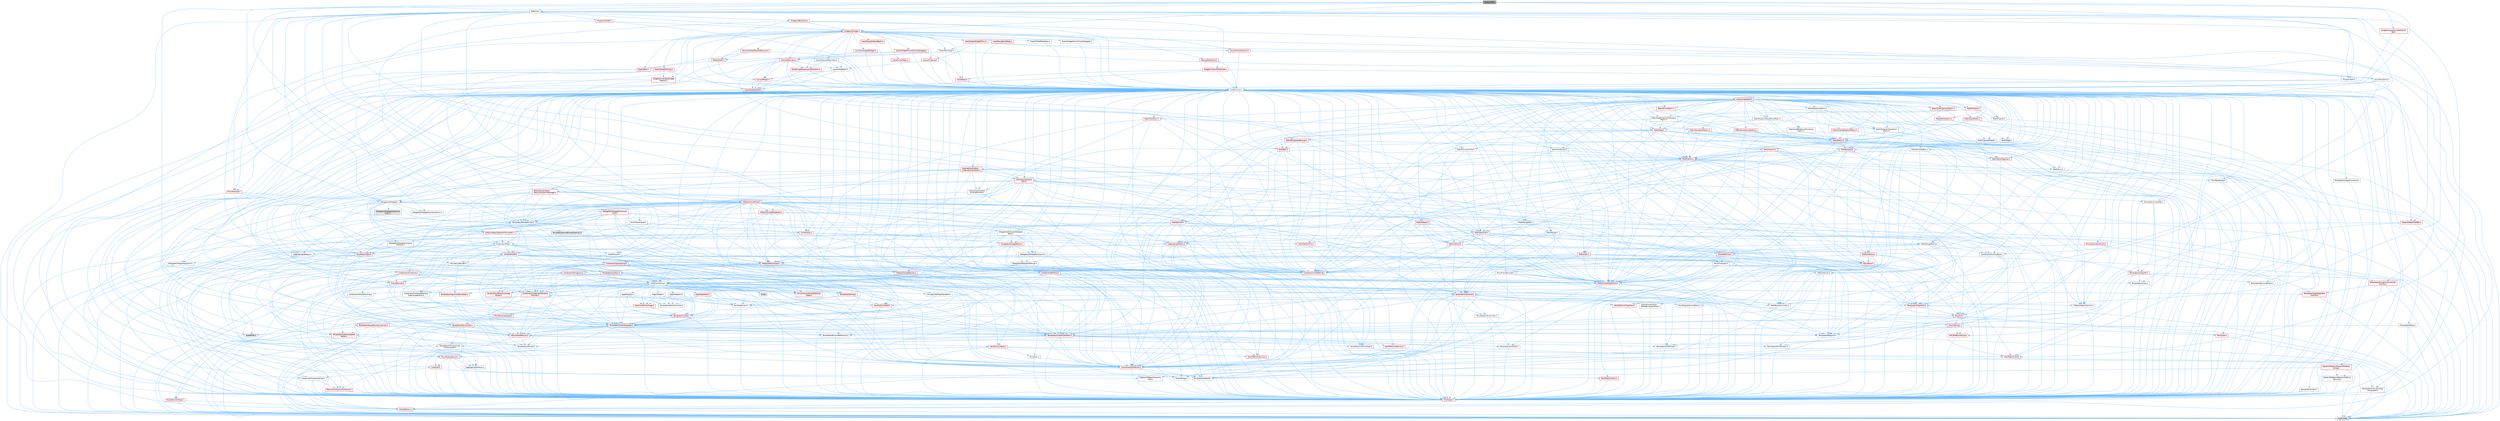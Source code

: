 digraph "DetailsDiff.h"
{
 // INTERACTIVE_SVG=YES
 // LATEX_PDF_SIZE
  bgcolor="transparent";
  edge [fontname=Helvetica,fontsize=10,labelfontname=Helvetica,labelfontsize=10];
  node [fontname=Helvetica,fontsize=10,shape=box,height=0.2,width=0.4];
  Node1 [id="Node000001",label="DetailsDiff.h",height=0.2,width=0.4,color="gray40", fillcolor="grey60", style="filled", fontcolor="black",tooltip=" "];
  Node1 -> Node2 [id="edge1_Node000001_Node000002",color="steelblue1",style="solid",tooltip=" "];
  Node2 [id="Node000002",label="Containers/Array.h",height=0.2,width=0.4,color="grey40", fillcolor="white", style="filled",URL="$df/dd0/Array_8h.html",tooltip=" "];
  Node2 -> Node3 [id="edge2_Node000002_Node000003",color="steelblue1",style="solid",tooltip=" "];
  Node3 [id="Node000003",label="CoreTypes.h",height=0.2,width=0.4,color="red", fillcolor="#FFF0F0", style="filled",URL="$dc/dec/CoreTypes_8h.html",tooltip=" "];
  Node3 -> Node4 [id="edge3_Node000003_Node000004",color="steelblue1",style="solid",tooltip=" "];
  Node4 [id="Node000004",label="HAL/Platform.h",height=0.2,width=0.4,color="red", fillcolor="#FFF0F0", style="filled",URL="$d9/dd0/Platform_8h.html",tooltip=" "];
  Node4 -> Node7 [id="edge4_Node000004_Node000007",color="steelblue1",style="solid",tooltip=" "];
  Node7 [id="Node000007",label="type_traits",height=0.2,width=0.4,color="grey60", fillcolor="#E0E0E0", style="filled",tooltip=" "];
  Node2 -> Node17 [id="edge5_Node000002_Node000017",color="steelblue1",style="solid",tooltip=" "];
  Node17 [id="Node000017",label="Misc/AssertionMacros.h",height=0.2,width=0.4,color="red", fillcolor="#FFF0F0", style="filled",URL="$d0/dfa/AssertionMacros_8h.html",tooltip=" "];
  Node17 -> Node3 [id="edge6_Node000017_Node000003",color="steelblue1",style="solid",tooltip=" "];
  Node17 -> Node4 [id="edge7_Node000017_Node000004",color="steelblue1",style="solid",tooltip=" "];
  Node17 -> Node18 [id="edge8_Node000017_Node000018",color="steelblue1",style="solid",tooltip=" "];
  Node18 [id="Node000018",label="HAL/PlatformMisc.h",height=0.2,width=0.4,color="red", fillcolor="#FFF0F0", style="filled",URL="$d0/df5/PlatformMisc_8h.html",tooltip=" "];
  Node18 -> Node3 [id="edge9_Node000018_Node000003",color="steelblue1",style="solid",tooltip=" "];
  Node17 -> Node54 [id="edge10_Node000017_Node000054",color="steelblue1",style="solid",tooltip=" "];
  Node54 [id="Node000054",label="Templates/EnableIf.h",height=0.2,width=0.4,color="grey40", fillcolor="white", style="filled",URL="$d7/d60/EnableIf_8h.html",tooltip=" "];
  Node54 -> Node3 [id="edge11_Node000054_Node000003",color="steelblue1",style="solid",tooltip=" "];
  Node17 -> Node60 [id="edge12_Node000017_Node000060",color="steelblue1",style="solid",tooltip=" "];
  Node60 [id="Node000060",label="Misc/VarArgs.h",height=0.2,width=0.4,color="grey40", fillcolor="white", style="filled",URL="$d5/d6f/VarArgs_8h.html",tooltip=" "];
  Node60 -> Node3 [id="edge13_Node000060_Node000003",color="steelblue1",style="solid",tooltip=" "];
  Node2 -> Node68 [id="edge14_Node000002_Node000068",color="steelblue1",style="solid",tooltip=" "];
  Node68 [id="Node000068",label="Misc/IntrusiveUnsetOptional\lState.h",height=0.2,width=0.4,color="red", fillcolor="#FFF0F0", style="filled",URL="$d2/d0a/IntrusiveUnsetOptionalState_8h.html",tooltip=" "];
  Node2 -> Node70 [id="edge15_Node000002_Node000070",color="steelblue1",style="solid",tooltip=" "];
  Node70 [id="Node000070",label="Misc/ReverseIterate.h",height=0.2,width=0.4,color="red", fillcolor="#FFF0F0", style="filled",URL="$db/de3/ReverseIterate_8h.html",tooltip=" "];
  Node70 -> Node4 [id="edge16_Node000070_Node000004",color="steelblue1",style="solid",tooltip=" "];
  Node2 -> Node72 [id="edge17_Node000002_Node000072",color="steelblue1",style="solid",tooltip=" "];
  Node72 [id="Node000072",label="HAL/UnrealMemory.h",height=0.2,width=0.4,color="red", fillcolor="#FFF0F0", style="filled",URL="$d9/d96/UnrealMemory_8h.html",tooltip=" "];
  Node72 -> Node3 [id="edge18_Node000072_Node000003",color="steelblue1",style="solid",tooltip=" "];
  Node72 -> Node76 [id="edge19_Node000072_Node000076",color="steelblue1",style="solid",tooltip=" "];
  Node76 [id="Node000076",label="HAL/MemoryBase.h",height=0.2,width=0.4,color="red", fillcolor="#FFF0F0", style="filled",URL="$d6/d9f/MemoryBase_8h.html",tooltip=" "];
  Node76 -> Node3 [id="edge20_Node000076_Node000003",color="steelblue1",style="solid",tooltip=" "];
  Node76 -> Node47 [id="edge21_Node000076_Node000047",color="steelblue1",style="solid",tooltip=" "];
  Node47 [id="Node000047",label="HAL/PlatformAtomics.h",height=0.2,width=0.4,color="red", fillcolor="#FFF0F0", style="filled",URL="$d3/d36/PlatformAtomics_8h.html",tooltip=" "];
  Node47 -> Node3 [id="edge22_Node000047_Node000003",color="steelblue1",style="solid",tooltip=" "];
  Node76 -> Node30 [id="edge23_Node000076_Node000030",color="steelblue1",style="solid",tooltip=" "];
  Node30 [id="Node000030",label="HAL/PlatformCrt.h",height=0.2,width=0.4,color="red", fillcolor="#FFF0F0", style="filled",URL="$d8/d75/PlatformCrt_8h.html",tooltip=" "];
  Node76 -> Node77 [id="edge24_Node000076_Node000077",color="steelblue1",style="solid",tooltip=" "];
  Node77 [id="Node000077",label="Misc/Exec.h",height=0.2,width=0.4,color="grey40", fillcolor="white", style="filled",URL="$de/ddb/Exec_8h.html",tooltip=" "];
  Node77 -> Node3 [id="edge25_Node000077_Node000003",color="steelblue1",style="solid",tooltip=" "];
  Node77 -> Node17 [id="edge26_Node000077_Node000017",color="steelblue1",style="solid",tooltip=" "];
  Node76 -> Node78 [id="edge27_Node000076_Node000078",color="steelblue1",style="solid",tooltip=" "];
  Node78 [id="Node000078",label="Misc/OutputDevice.h",height=0.2,width=0.4,color="red", fillcolor="#FFF0F0", style="filled",URL="$d7/d32/OutputDevice_8h.html",tooltip=" "];
  Node78 -> Node25 [id="edge28_Node000078_Node000025",color="steelblue1",style="solid",tooltip=" "];
  Node25 [id="Node000025",label="CoreFwd.h",height=0.2,width=0.4,color="red", fillcolor="#FFF0F0", style="filled",URL="$d1/d1e/CoreFwd_8h.html",tooltip=" "];
  Node25 -> Node3 [id="edge29_Node000025_Node000003",color="steelblue1",style="solid",tooltip=" "];
  Node25 -> Node26 [id="edge30_Node000025_Node000026",color="steelblue1",style="solid",tooltip=" "];
  Node26 [id="Node000026",label="Containers/ContainersFwd.h",height=0.2,width=0.4,color="grey40", fillcolor="white", style="filled",URL="$d4/d0a/ContainersFwd_8h.html",tooltip=" "];
  Node26 -> Node4 [id="edge31_Node000026_Node000004",color="steelblue1",style="solid",tooltip=" "];
  Node26 -> Node3 [id="edge32_Node000026_Node000003",color="steelblue1",style="solid",tooltip=" "];
  Node26 -> Node23 [id="edge33_Node000026_Node000023",color="steelblue1",style="solid",tooltip=" "];
  Node23 [id="Node000023",label="Traits/IsContiguousContainer.h",height=0.2,width=0.4,color="red", fillcolor="#FFF0F0", style="filled",URL="$d5/d3c/IsContiguousContainer_8h.html",tooltip=" "];
  Node23 -> Node3 [id="edge34_Node000023_Node000003",color="steelblue1",style="solid",tooltip=" "];
  Node25 -> Node28 [id="edge35_Node000025_Node000028",color="steelblue1",style="solid",tooltip=" "];
  Node28 [id="Node000028",label="UObject/UObjectHierarchy\lFwd.h",height=0.2,width=0.4,color="grey40", fillcolor="white", style="filled",URL="$d3/d13/UObjectHierarchyFwd_8h.html",tooltip=" "];
  Node78 -> Node3 [id="edge36_Node000078_Node000003",color="steelblue1",style="solid",tooltip=" "];
  Node78 -> Node79 [id="edge37_Node000078_Node000079",color="steelblue1",style="solid",tooltip=" "];
  Node79 [id="Node000079",label="Logging/LogVerbosity.h",height=0.2,width=0.4,color="grey40", fillcolor="white", style="filled",URL="$d2/d8f/LogVerbosity_8h.html",tooltip=" "];
  Node79 -> Node3 [id="edge38_Node000079_Node000003",color="steelblue1",style="solid",tooltip=" "];
  Node78 -> Node60 [id="edge39_Node000078_Node000060",color="steelblue1",style="solid",tooltip=" "];
  Node72 -> Node89 [id="edge40_Node000072_Node000089",color="steelblue1",style="solid",tooltip=" "];
  Node89 [id="Node000089",label="HAL/PlatformMemory.h",height=0.2,width=0.4,color="red", fillcolor="#FFF0F0", style="filled",URL="$de/d68/PlatformMemory_8h.html",tooltip=" "];
  Node89 -> Node3 [id="edge41_Node000089_Node000003",color="steelblue1",style="solid",tooltip=" "];
  Node72 -> Node92 [id="edge42_Node000072_Node000092",color="steelblue1",style="solid",tooltip=" "];
  Node92 [id="Node000092",label="Templates/IsPointer.h",height=0.2,width=0.4,color="grey40", fillcolor="white", style="filled",URL="$d7/d05/IsPointer_8h.html",tooltip=" "];
  Node92 -> Node3 [id="edge43_Node000092_Node000003",color="steelblue1",style="solid",tooltip=" "];
  Node2 -> Node93 [id="edge44_Node000002_Node000093",color="steelblue1",style="solid",tooltip=" "];
  Node93 [id="Node000093",label="Templates/UnrealTypeTraits.h",height=0.2,width=0.4,color="red", fillcolor="#FFF0F0", style="filled",URL="$d2/d2d/UnrealTypeTraits_8h.html",tooltip=" "];
  Node93 -> Node3 [id="edge45_Node000093_Node000003",color="steelblue1",style="solid",tooltip=" "];
  Node93 -> Node92 [id="edge46_Node000093_Node000092",color="steelblue1",style="solid",tooltip=" "];
  Node93 -> Node17 [id="edge47_Node000093_Node000017",color="steelblue1",style="solid",tooltip=" "];
  Node93 -> Node85 [id="edge48_Node000093_Node000085",color="steelblue1",style="solid",tooltip=" "];
  Node85 [id="Node000085",label="Templates/AndOrNot.h",height=0.2,width=0.4,color="grey40", fillcolor="white", style="filled",URL="$db/d0a/AndOrNot_8h.html",tooltip=" "];
  Node85 -> Node3 [id="edge49_Node000085_Node000003",color="steelblue1",style="solid",tooltip=" "];
  Node93 -> Node54 [id="edge50_Node000093_Node000054",color="steelblue1",style="solid",tooltip=" "];
  Node93 -> Node94 [id="edge51_Node000093_Node000094",color="steelblue1",style="solid",tooltip=" "];
  Node94 [id="Node000094",label="Templates/IsArithmetic.h",height=0.2,width=0.4,color="grey40", fillcolor="white", style="filled",URL="$d2/d5d/IsArithmetic_8h.html",tooltip=" "];
  Node94 -> Node3 [id="edge52_Node000094_Node000003",color="steelblue1",style="solid",tooltip=" "];
  Node93 -> Node96 [id="edge53_Node000093_Node000096",color="steelblue1",style="solid",tooltip=" "];
  Node96 [id="Node000096",label="Templates/IsPODType.h",height=0.2,width=0.4,color="grey40", fillcolor="white", style="filled",URL="$d7/db1/IsPODType_8h.html",tooltip=" "];
  Node96 -> Node3 [id="edge54_Node000096_Node000003",color="steelblue1",style="solid",tooltip=" "];
  Node93 -> Node97 [id="edge55_Node000093_Node000097",color="steelblue1",style="solid",tooltip=" "];
  Node97 [id="Node000097",label="Templates/IsUECoreType.h",height=0.2,width=0.4,color="grey40", fillcolor="white", style="filled",URL="$d1/db8/IsUECoreType_8h.html",tooltip=" "];
  Node97 -> Node3 [id="edge56_Node000097_Node000003",color="steelblue1",style="solid",tooltip=" "];
  Node97 -> Node7 [id="edge57_Node000097_Node000007",color="steelblue1",style="solid",tooltip=" "];
  Node93 -> Node86 [id="edge58_Node000093_Node000086",color="steelblue1",style="solid",tooltip=" "];
  Node86 [id="Node000086",label="Templates/IsTriviallyCopy\lConstructible.h",height=0.2,width=0.4,color="grey40", fillcolor="white", style="filled",URL="$d3/d78/IsTriviallyCopyConstructible_8h.html",tooltip=" "];
  Node86 -> Node3 [id="edge59_Node000086_Node000003",color="steelblue1",style="solid",tooltip=" "];
  Node86 -> Node7 [id="edge60_Node000086_Node000007",color="steelblue1",style="solid",tooltip=" "];
  Node2 -> Node98 [id="edge61_Node000002_Node000098",color="steelblue1",style="solid",tooltip=" "];
  Node98 [id="Node000098",label="Templates/UnrealTemplate.h",height=0.2,width=0.4,color="red", fillcolor="#FFF0F0", style="filled",URL="$d4/d24/UnrealTemplate_8h.html",tooltip=" "];
  Node98 -> Node3 [id="edge62_Node000098_Node000003",color="steelblue1",style="solid",tooltip=" "];
  Node98 -> Node92 [id="edge63_Node000098_Node000092",color="steelblue1",style="solid",tooltip=" "];
  Node98 -> Node72 [id="edge64_Node000098_Node000072",color="steelblue1",style="solid",tooltip=" "];
  Node98 -> Node93 [id="edge65_Node000098_Node000093",color="steelblue1",style="solid",tooltip=" "];
  Node98 -> Node101 [id="edge66_Node000098_Node000101",color="steelblue1",style="solid",tooltip=" "];
  Node101 [id="Node000101",label="Templates/RemoveReference.h",height=0.2,width=0.4,color="grey40", fillcolor="white", style="filled",URL="$da/dbe/RemoveReference_8h.html",tooltip=" "];
  Node101 -> Node3 [id="edge67_Node000101_Node000003",color="steelblue1",style="solid",tooltip=" "];
  Node98 -> Node62 [id="edge68_Node000098_Node000062",color="steelblue1",style="solid",tooltip=" "];
  Node62 [id="Node000062",label="Templates/Requires.h",height=0.2,width=0.4,color="grey40", fillcolor="white", style="filled",URL="$dc/d96/Requires_8h.html",tooltip=" "];
  Node62 -> Node54 [id="edge69_Node000062_Node000054",color="steelblue1",style="solid",tooltip=" "];
  Node62 -> Node7 [id="edge70_Node000062_Node000007",color="steelblue1",style="solid",tooltip=" "];
  Node98 -> Node102 [id="edge71_Node000098_Node000102",color="steelblue1",style="solid",tooltip=" "];
  Node102 [id="Node000102",label="Templates/TypeCompatible\lBytes.h",height=0.2,width=0.4,color="red", fillcolor="#FFF0F0", style="filled",URL="$df/d0a/TypeCompatibleBytes_8h.html",tooltip=" "];
  Node102 -> Node3 [id="edge72_Node000102_Node000003",color="steelblue1",style="solid",tooltip=" "];
  Node102 -> Node7 [id="edge73_Node000102_Node000007",color="steelblue1",style="solid",tooltip=" "];
  Node98 -> Node23 [id="edge74_Node000098_Node000023",color="steelblue1",style="solid",tooltip=" "];
  Node98 -> Node7 [id="edge75_Node000098_Node000007",color="steelblue1",style="solid",tooltip=" "];
  Node2 -> Node104 [id="edge76_Node000002_Node000104",color="steelblue1",style="solid",tooltip=" "];
  Node104 [id="Node000104",label="Containers/AllowShrinking.h",height=0.2,width=0.4,color="grey40", fillcolor="white", style="filled",URL="$d7/d1a/AllowShrinking_8h.html",tooltip=" "];
  Node104 -> Node3 [id="edge77_Node000104_Node000003",color="steelblue1",style="solid",tooltip=" "];
  Node2 -> Node105 [id="edge78_Node000002_Node000105",color="steelblue1",style="solid",tooltip=" "];
  Node105 [id="Node000105",label="Containers/ContainerAllocation\lPolicies.h",height=0.2,width=0.4,color="red", fillcolor="#FFF0F0", style="filled",URL="$d7/dff/ContainerAllocationPolicies_8h.html",tooltip=" "];
  Node105 -> Node3 [id="edge79_Node000105_Node000003",color="steelblue1",style="solid",tooltip=" "];
  Node105 -> Node105 [id="edge80_Node000105_Node000105",color="steelblue1",style="solid",tooltip=" "];
  Node105 -> Node107 [id="edge81_Node000105_Node000107",color="steelblue1",style="solid",tooltip=" "];
  Node107 [id="Node000107",label="HAL/PlatformMath.h",height=0.2,width=0.4,color="red", fillcolor="#FFF0F0", style="filled",URL="$dc/d53/PlatformMath_8h.html",tooltip=" "];
  Node107 -> Node3 [id="edge82_Node000107_Node000003",color="steelblue1",style="solid",tooltip=" "];
  Node105 -> Node72 [id="edge83_Node000105_Node000072",color="steelblue1",style="solid",tooltip=" "];
  Node105 -> Node40 [id="edge84_Node000105_Node000040",color="steelblue1",style="solid",tooltip=" "];
  Node40 [id="Node000040",label="Math/NumericLimits.h",height=0.2,width=0.4,color="grey40", fillcolor="white", style="filled",URL="$df/d1b/NumericLimits_8h.html",tooltip=" "];
  Node40 -> Node3 [id="edge85_Node000040_Node000003",color="steelblue1",style="solid",tooltip=" "];
  Node105 -> Node17 [id="edge86_Node000105_Node000017",color="steelblue1",style="solid",tooltip=" "];
  Node105 -> Node116 [id="edge87_Node000105_Node000116",color="steelblue1",style="solid",tooltip=" "];
  Node116 [id="Node000116",label="Templates/MemoryOps.h",height=0.2,width=0.4,color="red", fillcolor="#FFF0F0", style="filled",URL="$db/dea/MemoryOps_8h.html",tooltip=" "];
  Node116 -> Node3 [id="edge88_Node000116_Node000003",color="steelblue1",style="solid",tooltip=" "];
  Node116 -> Node72 [id="edge89_Node000116_Node000072",color="steelblue1",style="solid",tooltip=" "];
  Node116 -> Node87 [id="edge90_Node000116_Node000087",color="steelblue1",style="solid",tooltip=" "];
  Node87 [id="Node000087",label="Templates/IsTriviallyCopy\lAssignable.h",height=0.2,width=0.4,color="grey40", fillcolor="white", style="filled",URL="$d2/df2/IsTriviallyCopyAssignable_8h.html",tooltip=" "];
  Node87 -> Node3 [id="edge91_Node000087_Node000003",color="steelblue1",style="solid",tooltip=" "];
  Node87 -> Node7 [id="edge92_Node000087_Node000007",color="steelblue1",style="solid",tooltip=" "];
  Node116 -> Node86 [id="edge93_Node000116_Node000086",color="steelblue1",style="solid",tooltip=" "];
  Node116 -> Node62 [id="edge94_Node000116_Node000062",color="steelblue1",style="solid",tooltip=" "];
  Node116 -> Node93 [id="edge95_Node000116_Node000093",color="steelblue1",style="solid",tooltip=" "];
  Node116 -> Node7 [id="edge96_Node000116_Node000007",color="steelblue1",style="solid",tooltip=" "];
  Node105 -> Node102 [id="edge97_Node000105_Node000102",color="steelblue1",style="solid",tooltip=" "];
  Node105 -> Node7 [id="edge98_Node000105_Node000007",color="steelblue1",style="solid",tooltip=" "];
  Node2 -> Node117 [id="edge99_Node000002_Node000117",color="steelblue1",style="solid",tooltip=" "];
  Node117 [id="Node000117",label="Containers/ContainerElement\lTypeCompatibility.h",height=0.2,width=0.4,color="grey40", fillcolor="white", style="filled",URL="$df/ddf/ContainerElementTypeCompatibility_8h.html",tooltip=" "];
  Node117 -> Node3 [id="edge100_Node000117_Node000003",color="steelblue1",style="solid",tooltip=" "];
  Node117 -> Node93 [id="edge101_Node000117_Node000093",color="steelblue1",style="solid",tooltip=" "];
  Node2 -> Node118 [id="edge102_Node000002_Node000118",color="steelblue1",style="solid",tooltip=" "];
  Node118 [id="Node000118",label="Serialization/Archive.h",height=0.2,width=0.4,color="red", fillcolor="#FFF0F0", style="filled",URL="$d7/d3b/Archive_8h.html",tooltip=" "];
  Node118 -> Node25 [id="edge103_Node000118_Node000025",color="steelblue1",style="solid",tooltip=" "];
  Node118 -> Node3 [id="edge104_Node000118_Node000003",color="steelblue1",style="solid",tooltip=" "];
  Node118 -> Node119 [id="edge105_Node000118_Node000119",color="steelblue1",style="solid",tooltip=" "];
  Node119 [id="Node000119",label="HAL/PlatformProperties.h",height=0.2,width=0.4,color="red", fillcolor="#FFF0F0", style="filled",URL="$d9/db0/PlatformProperties_8h.html",tooltip=" "];
  Node119 -> Node3 [id="edge106_Node000119_Node000003",color="steelblue1",style="solid",tooltip=" "];
  Node118 -> Node122 [id="edge107_Node000118_Node000122",color="steelblue1",style="solid",tooltip=" "];
  Node122 [id="Node000122",label="Internationalization\l/TextNamespaceFwd.h",height=0.2,width=0.4,color="grey40", fillcolor="white", style="filled",URL="$d8/d97/TextNamespaceFwd_8h.html",tooltip=" "];
  Node122 -> Node3 [id="edge108_Node000122_Node000003",color="steelblue1",style="solid",tooltip=" "];
  Node118 -> Node17 [id="edge109_Node000118_Node000017",color="steelblue1",style="solid",tooltip=" "];
  Node118 -> Node123 [id="edge110_Node000118_Node000123",color="steelblue1",style="solid",tooltip=" "];
  Node123 [id="Node000123",label="Misc/EngineVersionBase.h",height=0.2,width=0.4,color="grey40", fillcolor="white", style="filled",URL="$d5/d2b/EngineVersionBase_8h.html",tooltip=" "];
  Node123 -> Node3 [id="edge111_Node000123_Node000003",color="steelblue1",style="solid",tooltip=" "];
  Node118 -> Node60 [id="edge112_Node000118_Node000060",color="steelblue1",style="solid",tooltip=" "];
  Node118 -> Node54 [id="edge113_Node000118_Node000054",color="steelblue1",style="solid",tooltip=" "];
  Node118 -> Node126 [id="edge114_Node000118_Node000126",color="steelblue1",style="solid",tooltip=" "];
  Node126 [id="Node000126",label="Templates/IsEnumClass.h",height=0.2,width=0.4,color="grey40", fillcolor="white", style="filled",URL="$d7/d15/IsEnumClass_8h.html",tooltip=" "];
  Node126 -> Node3 [id="edge115_Node000126_Node000003",color="steelblue1",style="solid",tooltip=" "];
  Node126 -> Node85 [id="edge116_Node000126_Node000085",color="steelblue1",style="solid",tooltip=" "];
  Node118 -> Node98 [id="edge117_Node000118_Node000098",color="steelblue1",style="solid",tooltip=" "];
  Node118 -> Node127 [id="edge118_Node000118_Node000127",color="steelblue1",style="solid",tooltip=" "];
  Node127 [id="Node000127",label="UObject/ObjectVersion.h",height=0.2,width=0.4,color="grey40", fillcolor="white", style="filled",URL="$da/d63/ObjectVersion_8h.html",tooltip=" "];
  Node127 -> Node3 [id="edge119_Node000127_Node000003",color="steelblue1",style="solid",tooltip=" "];
  Node2 -> Node128 [id="edge120_Node000002_Node000128",color="steelblue1",style="solid",tooltip=" "];
  Node128 [id="Node000128",label="Serialization/MemoryImage\lWriter.h",height=0.2,width=0.4,color="red", fillcolor="#FFF0F0", style="filled",URL="$d0/d08/MemoryImageWriter_8h.html",tooltip=" "];
  Node128 -> Node3 [id="edge121_Node000128_Node000003",color="steelblue1",style="solid",tooltip=" "];
  Node2 -> Node142 [id="edge122_Node000002_Node000142",color="steelblue1",style="solid",tooltip=" "];
  Node142 [id="Node000142",label="Algo/Heapify.h",height=0.2,width=0.4,color="grey40", fillcolor="white", style="filled",URL="$d0/d2a/Heapify_8h.html",tooltip=" "];
  Node142 -> Node143 [id="edge123_Node000142_Node000143",color="steelblue1",style="solid",tooltip=" "];
  Node143 [id="Node000143",label="Algo/Impl/BinaryHeap.h",height=0.2,width=0.4,color="red", fillcolor="#FFF0F0", style="filled",URL="$d7/da3/Algo_2Impl_2BinaryHeap_8h.html",tooltip=" "];
  Node143 -> Node144 [id="edge124_Node000143_Node000144",color="steelblue1",style="solid",tooltip=" "];
  Node144 [id="Node000144",label="Templates/Invoke.h",height=0.2,width=0.4,color="red", fillcolor="#FFF0F0", style="filled",URL="$d7/deb/Invoke_8h.html",tooltip=" "];
  Node144 -> Node3 [id="edge125_Node000144_Node000003",color="steelblue1",style="solid",tooltip=" "];
  Node144 -> Node98 [id="edge126_Node000144_Node000098",color="steelblue1",style="solid",tooltip=" "];
  Node144 -> Node7 [id="edge127_Node000144_Node000007",color="steelblue1",style="solid",tooltip=" "];
  Node143 -> Node7 [id="edge128_Node000143_Node000007",color="steelblue1",style="solid",tooltip=" "];
  Node142 -> Node148 [id="edge129_Node000142_Node000148",color="steelblue1",style="solid",tooltip=" "];
  Node148 [id="Node000148",label="Templates/IdentityFunctor.h",height=0.2,width=0.4,color="grey40", fillcolor="white", style="filled",URL="$d7/d2e/IdentityFunctor_8h.html",tooltip=" "];
  Node148 -> Node4 [id="edge130_Node000148_Node000004",color="steelblue1",style="solid",tooltip=" "];
  Node142 -> Node144 [id="edge131_Node000142_Node000144",color="steelblue1",style="solid",tooltip=" "];
  Node142 -> Node149 [id="edge132_Node000142_Node000149",color="steelblue1",style="solid",tooltip=" "];
  Node149 [id="Node000149",label="Templates/Less.h",height=0.2,width=0.4,color="grey40", fillcolor="white", style="filled",URL="$de/dc8/Less_8h.html",tooltip=" "];
  Node149 -> Node3 [id="edge133_Node000149_Node000003",color="steelblue1",style="solid",tooltip=" "];
  Node149 -> Node98 [id="edge134_Node000149_Node000098",color="steelblue1",style="solid",tooltip=" "];
  Node142 -> Node98 [id="edge135_Node000142_Node000098",color="steelblue1",style="solid",tooltip=" "];
  Node2 -> Node150 [id="edge136_Node000002_Node000150",color="steelblue1",style="solid",tooltip=" "];
  Node150 [id="Node000150",label="Algo/HeapSort.h",height=0.2,width=0.4,color="grey40", fillcolor="white", style="filled",URL="$d3/d92/HeapSort_8h.html",tooltip=" "];
  Node150 -> Node143 [id="edge137_Node000150_Node000143",color="steelblue1",style="solid",tooltip=" "];
  Node150 -> Node148 [id="edge138_Node000150_Node000148",color="steelblue1",style="solid",tooltip=" "];
  Node150 -> Node149 [id="edge139_Node000150_Node000149",color="steelblue1",style="solid",tooltip=" "];
  Node150 -> Node98 [id="edge140_Node000150_Node000098",color="steelblue1",style="solid",tooltip=" "];
  Node2 -> Node151 [id="edge141_Node000002_Node000151",color="steelblue1",style="solid",tooltip=" "];
  Node151 [id="Node000151",label="Algo/IsHeap.h",height=0.2,width=0.4,color="grey40", fillcolor="white", style="filled",URL="$de/d32/IsHeap_8h.html",tooltip=" "];
  Node151 -> Node143 [id="edge142_Node000151_Node000143",color="steelblue1",style="solid",tooltip=" "];
  Node151 -> Node148 [id="edge143_Node000151_Node000148",color="steelblue1",style="solid",tooltip=" "];
  Node151 -> Node144 [id="edge144_Node000151_Node000144",color="steelblue1",style="solid",tooltip=" "];
  Node151 -> Node149 [id="edge145_Node000151_Node000149",color="steelblue1",style="solid",tooltip=" "];
  Node151 -> Node98 [id="edge146_Node000151_Node000098",color="steelblue1",style="solid",tooltip=" "];
  Node2 -> Node143 [id="edge147_Node000002_Node000143",color="steelblue1",style="solid",tooltip=" "];
  Node2 -> Node152 [id="edge148_Node000002_Node000152",color="steelblue1",style="solid",tooltip=" "];
  Node152 [id="Node000152",label="Algo/StableSort.h",height=0.2,width=0.4,color="red", fillcolor="#FFF0F0", style="filled",URL="$d7/d3c/StableSort_8h.html",tooltip=" "];
  Node152 -> Node148 [id="edge149_Node000152_Node000148",color="steelblue1",style="solid",tooltip=" "];
  Node152 -> Node144 [id="edge150_Node000152_Node000144",color="steelblue1",style="solid",tooltip=" "];
  Node152 -> Node149 [id="edge151_Node000152_Node000149",color="steelblue1",style="solid",tooltip=" "];
  Node152 -> Node98 [id="edge152_Node000152_Node000098",color="steelblue1",style="solid",tooltip=" "];
  Node2 -> Node155 [id="edge153_Node000002_Node000155",color="steelblue1",style="solid",tooltip=" "];
  Node155 [id="Node000155",label="Concepts/GetTypeHashable.h",height=0.2,width=0.4,color="grey40", fillcolor="white", style="filled",URL="$d3/da2/GetTypeHashable_8h.html",tooltip=" "];
  Node155 -> Node3 [id="edge154_Node000155_Node000003",color="steelblue1",style="solid",tooltip=" "];
  Node155 -> Node133 [id="edge155_Node000155_Node000133",color="steelblue1",style="solid",tooltip=" "];
  Node133 [id="Node000133",label="Templates/TypeHash.h",height=0.2,width=0.4,color="red", fillcolor="#FFF0F0", style="filled",URL="$d1/d62/TypeHash_8h.html",tooltip=" "];
  Node133 -> Node3 [id="edge156_Node000133_Node000003",color="steelblue1",style="solid",tooltip=" "];
  Node133 -> Node62 [id="edge157_Node000133_Node000062",color="steelblue1",style="solid",tooltip=" "];
  Node133 -> Node134 [id="edge158_Node000133_Node000134",color="steelblue1",style="solid",tooltip=" "];
  Node134 [id="Node000134",label="Misc/Crc.h",height=0.2,width=0.4,color="red", fillcolor="#FFF0F0", style="filled",URL="$d4/dd2/Crc_8h.html",tooltip=" "];
  Node134 -> Node3 [id="edge159_Node000134_Node000003",color="steelblue1",style="solid",tooltip=" "];
  Node134 -> Node74 [id="edge160_Node000134_Node000074",color="steelblue1",style="solid",tooltip=" "];
  Node74 [id="Node000074",label="HAL/PlatformString.h",height=0.2,width=0.4,color="red", fillcolor="#FFF0F0", style="filled",URL="$db/db5/PlatformString_8h.html",tooltip=" "];
  Node74 -> Node3 [id="edge161_Node000074_Node000003",color="steelblue1",style="solid",tooltip=" "];
  Node134 -> Node17 [id="edge162_Node000134_Node000017",color="steelblue1",style="solid",tooltip=" "];
  Node134 -> Node135 [id="edge163_Node000134_Node000135",color="steelblue1",style="solid",tooltip=" "];
  Node135 [id="Node000135",label="Misc/CString.h",height=0.2,width=0.4,color="red", fillcolor="#FFF0F0", style="filled",URL="$d2/d49/CString_8h.html",tooltip=" "];
  Node135 -> Node3 [id="edge164_Node000135_Node000003",color="steelblue1",style="solid",tooltip=" "];
  Node135 -> Node30 [id="edge165_Node000135_Node000030",color="steelblue1",style="solid",tooltip=" "];
  Node135 -> Node74 [id="edge166_Node000135_Node000074",color="steelblue1",style="solid",tooltip=" "];
  Node135 -> Node17 [id="edge167_Node000135_Node000017",color="steelblue1",style="solid",tooltip=" "];
  Node135 -> Node136 [id="edge168_Node000135_Node000136",color="steelblue1",style="solid",tooltip=" "];
  Node136 [id="Node000136",label="Misc/Char.h",height=0.2,width=0.4,color="red", fillcolor="#FFF0F0", style="filled",URL="$d0/d58/Char_8h.html",tooltip=" "];
  Node136 -> Node3 [id="edge169_Node000136_Node000003",color="steelblue1",style="solid",tooltip=" "];
  Node136 -> Node7 [id="edge170_Node000136_Node000007",color="steelblue1",style="solid",tooltip=" "];
  Node135 -> Node60 [id="edge171_Node000135_Node000060",color="steelblue1",style="solid",tooltip=" "];
  Node134 -> Node136 [id="edge172_Node000134_Node000136",color="steelblue1",style="solid",tooltip=" "];
  Node134 -> Node93 [id="edge173_Node000134_Node000093",color="steelblue1",style="solid",tooltip=" "];
  Node133 -> Node7 [id="edge174_Node000133_Node000007",color="steelblue1",style="solid",tooltip=" "];
  Node2 -> Node148 [id="edge175_Node000002_Node000148",color="steelblue1",style="solid",tooltip=" "];
  Node2 -> Node144 [id="edge176_Node000002_Node000144",color="steelblue1",style="solid",tooltip=" "];
  Node2 -> Node149 [id="edge177_Node000002_Node000149",color="steelblue1",style="solid",tooltip=" "];
  Node2 -> Node156 [id="edge178_Node000002_Node000156",color="steelblue1",style="solid",tooltip=" "];
  Node156 [id="Node000156",label="Templates/LosesQualifiers\lFromTo.h",height=0.2,width=0.4,color="red", fillcolor="#FFF0F0", style="filled",URL="$d2/db3/LosesQualifiersFromTo_8h.html",tooltip=" "];
  Node156 -> Node7 [id="edge179_Node000156_Node000007",color="steelblue1",style="solid",tooltip=" "];
  Node2 -> Node62 [id="edge180_Node000002_Node000062",color="steelblue1",style="solid",tooltip=" "];
  Node2 -> Node157 [id="edge181_Node000002_Node000157",color="steelblue1",style="solid",tooltip=" "];
  Node157 [id="Node000157",label="Templates/Sorting.h",height=0.2,width=0.4,color="red", fillcolor="#FFF0F0", style="filled",URL="$d3/d9e/Sorting_8h.html",tooltip=" "];
  Node157 -> Node3 [id="edge182_Node000157_Node000003",color="steelblue1",style="solid",tooltip=" "];
  Node157 -> Node107 [id="edge183_Node000157_Node000107",color="steelblue1",style="solid",tooltip=" "];
  Node157 -> Node149 [id="edge184_Node000157_Node000149",color="steelblue1",style="solid",tooltip=" "];
  Node2 -> Node161 [id="edge185_Node000002_Node000161",color="steelblue1",style="solid",tooltip=" "];
  Node161 [id="Node000161",label="Templates/AlignmentTemplates.h",height=0.2,width=0.4,color="red", fillcolor="#FFF0F0", style="filled",URL="$dd/d32/AlignmentTemplates_8h.html",tooltip=" "];
  Node161 -> Node3 [id="edge186_Node000161_Node000003",color="steelblue1",style="solid",tooltip=" "];
  Node161 -> Node92 [id="edge187_Node000161_Node000092",color="steelblue1",style="solid",tooltip=" "];
  Node2 -> Node21 [id="edge188_Node000002_Node000021",color="steelblue1",style="solid",tooltip=" "];
  Node21 [id="Node000021",label="Traits/ElementType.h",height=0.2,width=0.4,color="red", fillcolor="#FFF0F0", style="filled",URL="$d5/d4f/ElementType_8h.html",tooltip=" "];
  Node21 -> Node4 [id="edge189_Node000021_Node000004",color="steelblue1",style="solid",tooltip=" "];
  Node21 -> Node7 [id="edge190_Node000021_Node000007",color="steelblue1",style="solid",tooltip=" "];
  Node2 -> Node113 [id="edge191_Node000002_Node000113",color="steelblue1",style="solid",tooltip=" "];
  Node113 [id="Node000113",label="limits",height=0.2,width=0.4,color="grey60", fillcolor="#E0E0E0", style="filled",tooltip=" "];
  Node2 -> Node7 [id="edge192_Node000002_Node000007",color="steelblue1",style="solid",tooltip=" "];
  Node1 -> Node162 [id="edge193_Node000001_Node000162",color="steelblue1",style="solid",tooltip=" "];
  Node162 [id="Node000162",label="CoreMinimal.h",height=0.2,width=0.4,color="grey40", fillcolor="white", style="filled",URL="$d7/d67/CoreMinimal_8h.html",tooltip=" "];
  Node162 -> Node3 [id="edge194_Node000162_Node000003",color="steelblue1",style="solid",tooltip=" "];
  Node162 -> Node25 [id="edge195_Node000162_Node000025",color="steelblue1",style="solid",tooltip=" "];
  Node162 -> Node28 [id="edge196_Node000162_Node000028",color="steelblue1",style="solid",tooltip=" "];
  Node162 -> Node26 [id="edge197_Node000162_Node000026",color="steelblue1",style="solid",tooltip=" "];
  Node162 -> Node60 [id="edge198_Node000162_Node000060",color="steelblue1",style="solid",tooltip=" "];
  Node162 -> Node79 [id="edge199_Node000162_Node000079",color="steelblue1",style="solid",tooltip=" "];
  Node162 -> Node78 [id="edge200_Node000162_Node000078",color="steelblue1",style="solid",tooltip=" "];
  Node162 -> Node30 [id="edge201_Node000162_Node000030",color="steelblue1",style="solid",tooltip=" "];
  Node162 -> Node18 [id="edge202_Node000162_Node000018",color="steelblue1",style="solid",tooltip=" "];
  Node162 -> Node17 [id="edge203_Node000162_Node000017",color="steelblue1",style="solid",tooltip=" "];
  Node162 -> Node92 [id="edge204_Node000162_Node000092",color="steelblue1",style="solid",tooltip=" "];
  Node162 -> Node89 [id="edge205_Node000162_Node000089",color="steelblue1",style="solid",tooltip=" "];
  Node162 -> Node47 [id="edge206_Node000162_Node000047",color="steelblue1",style="solid",tooltip=" "];
  Node162 -> Node77 [id="edge207_Node000162_Node000077",color="steelblue1",style="solid",tooltip=" "];
  Node162 -> Node76 [id="edge208_Node000162_Node000076",color="steelblue1",style="solid",tooltip=" "];
  Node162 -> Node72 [id="edge209_Node000162_Node000072",color="steelblue1",style="solid",tooltip=" "];
  Node162 -> Node94 [id="edge210_Node000162_Node000094",color="steelblue1",style="solid",tooltip=" "];
  Node162 -> Node85 [id="edge211_Node000162_Node000085",color="steelblue1",style="solid",tooltip=" "];
  Node162 -> Node96 [id="edge212_Node000162_Node000096",color="steelblue1",style="solid",tooltip=" "];
  Node162 -> Node97 [id="edge213_Node000162_Node000097",color="steelblue1",style="solid",tooltip=" "];
  Node162 -> Node86 [id="edge214_Node000162_Node000086",color="steelblue1",style="solid",tooltip=" "];
  Node162 -> Node93 [id="edge215_Node000162_Node000093",color="steelblue1",style="solid",tooltip=" "];
  Node162 -> Node54 [id="edge216_Node000162_Node000054",color="steelblue1",style="solid",tooltip=" "];
  Node162 -> Node101 [id="edge217_Node000162_Node000101",color="steelblue1",style="solid",tooltip=" "];
  Node162 -> Node163 [id="edge218_Node000162_Node000163",color="steelblue1",style="solid",tooltip=" "];
  Node163 [id="Node000163",label="Templates/IntegralConstant.h",height=0.2,width=0.4,color="grey40", fillcolor="white", style="filled",URL="$db/d1b/IntegralConstant_8h.html",tooltip=" "];
  Node163 -> Node3 [id="edge219_Node000163_Node000003",color="steelblue1",style="solid",tooltip=" "];
  Node162 -> Node164 [id="edge220_Node000162_Node000164",color="steelblue1",style="solid",tooltip=" "];
  Node164 [id="Node000164",label="Templates/IsClass.h",height=0.2,width=0.4,color="grey40", fillcolor="white", style="filled",URL="$db/dcb/IsClass_8h.html",tooltip=" "];
  Node164 -> Node3 [id="edge221_Node000164_Node000003",color="steelblue1",style="solid",tooltip=" "];
  Node162 -> Node102 [id="edge222_Node000162_Node000102",color="steelblue1",style="solid",tooltip=" "];
  Node162 -> Node23 [id="edge223_Node000162_Node000023",color="steelblue1",style="solid",tooltip=" "];
  Node162 -> Node98 [id="edge224_Node000162_Node000098",color="steelblue1",style="solid",tooltip=" "];
  Node162 -> Node40 [id="edge225_Node000162_Node000040",color="steelblue1",style="solid",tooltip=" "];
  Node162 -> Node107 [id="edge226_Node000162_Node000107",color="steelblue1",style="solid",tooltip=" "];
  Node162 -> Node87 [id="edge227_Node000162_Node000087",color="steelblue1",style="solid",tooltip=" "];
  Node162 -> Node116 [id="edge228_Node000162_Node000116",color="steelblue1",style="solid",tooltip=" "];
  Node162 -> Node105 [id="edge229_Node000162_Node000105",color="steelblue1",style="solid",tooltip=" "];
  Node162 -> Node126 [id="edge230_Node000162_Node000126",color="steelblue1",style="solid",tooltip=" "];
  Node162 -> Node119 [id="edge231_Node000162_Node000119",color="steelblue1",style="solid",tooltip=" "];
  Node162 -> Node123 [id="edge232_Node000162_Node000123",color="steelblue1",style="solid",tooltip=" "];
  Node162 -> Node122 [id="edge233_Node000162_Node000122",color="steelblue1",style="solid",tooltip=" "];
  Node162 -> Node118 [id="edge234_Node000162_Node000118",color="steelblue1",style="solid",tooltip=" "];
  Node162 -> Node149 [id="edge235_Node000162_Node000149",color="steelblue1",style="solid",tooltip=" "];
  Node162 -> Node157 [id="edge236_Node000162_Node000157",color="steelblue1",style="solid",tooltip=" "];
  Node162 -> Node136 [id="edge237_Node000162_Node000136",color="steelblue1",style="solid",tooltip=" "];
  Node162 -> Node165 [id="edge238_Node000162_Node000165",color="steelblue1",style="solid",tooltip=" "];
  Node165 [id="Node000165",label="GenericPlatform/GenericPlatform\lStricmp.h",height=0.2,width=0.4,color="grey40", fillcolor="white", style="filled",URL="$d2/d86/GenericPlatformStricmp_8h.html",tooltip=" "];
  Node165 -> Node3 [id="edge239_Node000165_Node000003",color="steelblue1",style="solid",tooltip=" "];
  Node162 -> Node166 [id="edge240_Node000162_Node000166",color="steelblue1",style="solid",tooltip=" "];
  Node166 [id="Node000166",label="GenericPlatform/GenericPlatform\lString.h",height=0.2,width=0.4,color="red", fillcolor="#FFF0F0", style="filled",URL="$dd/d20/GenericPlatformString_8h.html",tooltip=" "];
  Node166 -> Node3 [id="edge241_Node000166_Node000003",color="steelblue1",style="solid",tooltip=" "];
  Node166 -> Node165 [id="edge242_Node000166_Node000165",color="steelblue1",style="solid",tooltip=" "];
  Node166 -> Node54 [id="edge243_Node000166_Node000054",color="steelblue1",style="solid",tooltip=" "];
  Node166 -> Node7 [id="edge244_Node000166_Node000007",color="steelblue1",style="solid",tooltip=" "];
  Node162 -> Node74 [id="edge245_Node000162_Node000074",color="steelblue1",style="solid",tooltip=" "];
  Node162 -> Node135 [id="edge246_Node000162_Node000135",color="steelblue1",style="solid",tooltip=" "];
  Node162 -> Node134 [id="edge247_Node000162_Node000134",color="steelblue1",style="solid",tooltip=" "];
  Node162 -> Node160 [id="edge248_Node000162_Node000160",color="steelblue1",style="solid",tooltip=" "];
  Node160 [id="Node000160",label="Math/UnrealMathUtility.h",height=0.2,width=0.4,color="red", fillcolor="#FFF0F0", style="filled",URL="$db/db8/UnrealMathUtility_8h.html",tooltip=" "];
  Node160 -> Node3 [id="edge249_Node000160_Node000003",color="steelblue1",style="solid",tooltip=" "];
  Node160 -> Node17 [id="edge250_Node000160_Node000017",color="steelblue1",style="solid",tooltip=" "];
  Node160 -> Node107 [id="edge251_Node000160_Node000107",color="steelblue1",style="solid",tooltip=" "];
  Node160 -> Node62 [id="edge252_Node000160_Node000062",color="steelblue1",style="solid",tooltip=" "];
  Node162 -> Node169 [id="edge253_Node000162_Node000169",color="steelblue1",style="solid",tooltip=" "];
  Node169 [id="Node000169",label="Containers/UnrealString.h",height=0.2,width=0.4,color="red", fillcolor="#FFF0F0", style="filled",URL="$d5/dba/UnrealString_8h.html",tooltip=" "];
  Node162 -> Node2 [id="edge254_Node000162_Node000002",color="steelblue1",style="solid",tooltip=" "];
  Node162 -> Node173 [id="edge255_Node000162_Node000173",color="steelblue1",style="solid",tooltip=" "];
  Node173 [id="Node000173",label="Misc/FrameNumber.h",height=0.2,width=0.4,color="grey40", fillcolor="white", style="filled",URL="$dd/dbd/FrameNumber_8h.html",tooltip=" "];
  Node173 -> Node3 [id="edge256_Node000173_Node000003",color="steelblue1",style="solid",tooltip=" "];
  Node173 -> Node40 [id="edge257_Node000173_Node000040",color="steelblue1",style="solid",tooltip=" "];
  Node173 -> Node160 [id="edge258_Node000173_Node000160",color="steelblue1",style="solid",tooltip=" "];
  Node173 -> Node54 [id="edge259_Node000173_Node000054",color="steelblue1",style="solid",tooltip=" "];
  Node173 -> Node93 [id="edge260_Node000173_Node000093",color="steelblue1",style="solid",tooltip=" "];
  Node162 -> Node174 [id="edge261_Node000162_Node000174",color="steelblue1",style="solid",tooltip=" "];
  Node174 [id="Node000174",label="Misc/Timespan.h",height=0.2,width=0.4,color="grey40", fillcolor="white", style="filled",URL="$da/dd9/Timespan_8h.html",tooltip=" "];
  Node174 -> Node3 [id="edge262_Node000174_Node000003",color="steelblue1",style="solid",tooltip=" "];
  Node174 -> Node175 [id="edge263_Node000174_Node000175",color="steelblue1",style="solid",tooltip=" "];
  Node175 [id="Node000175",label="Math/Interval.h",height=0.2,width=0.4,color="grey40", fillcolor="white", style="filled",URL="$d1/d55/Interval_8h.html",tooltip=" "];
  Node175 -> Node3 [id="edge264_Node000175_Node000003",color="steelblue1",style="solid",tooltip=" "];
  Node175 -> Node94 [id="edge265_Node000175_Node000094",color="steelblue1",style="solid",tooltip=" "];
  Node175 -> Node93 [id="edge266_Node000175_Node000093",color="steelblue1",style="solid",tooltip=" "];
  Node175 -> Node40 [id="edge267_Node000175_Node000040",color="steelblue1",style="solid",tooltip=" "];
  Node175 -> Node160 [id="edge268_Node000175_Node000160",color="steelblue1",style="solid",tooltip=" "];
  Node174 -> Node160 [id="edge269_Node000174_Node000160",color="steelblue1",style="solid",tooltip=" "];
  Node174 -> Node17 [id="edge270_Node000174_Node000017",color="steelblue1",style="solid",tooltip=" "];
  Node162 -> Node176 [id="edge271_Node000162_Node000176",color="steelblue1",style="solid",tooltip=" "];
  Node176 [id="Node000176",label="Containers/StringConv.h",height=0.2,width=0.4,color="red", fillcolor="#FFF0F0", style="filled",URL="$d3/ddf/StringConv_8h.html",tooltip=" "];
  Node176 -> Node3 [id="edge272_Node000176_Node000003",color="steelblue1",style="solid",tooltip=" "];
  Node176 -> Node17 [id="edge273_Node000176_Node000017",color="steelblue1",style="solid",tooltip=" "];
  Node176 -> Node105 [id="edge274_Node000176_Node000105",color="steelblue1",style="solid",tooltip=" "];
  Node176 -> Node2 [id="edge275_Node000176_Node000002",color="steelblue1",style="solid",tooltip=" "];
  Node176 -> Node135 [id="edge276_Node000176_Node000135",color="steelblue1",style="solid",tooltip=" "];
  Node176 -> Node177 [id="edge277_Node000176_Node000177",color="steelblue1",style="solid",tooltip=" "];
  Node177 [id="Node000177",label="Templates/IsArray.h",height=0.2,width=0.4,color="grey40", fillcolor="white", style="filled",URL="$d8/d8d/IsArray_8h.html",tooltip=" "];
  Node177 -> Node3 [id="edge278_Node000177_Node000003",color="steelblue1",style="solid",tooltip=" "];
  Node176 -> Node98 [id="edge279_Node000176_Node000098",color="steelblue1",style="solid",tooltip=" "];
  Node176 -> Node93 [id="edge280_Node000176_Node000093",color="steelblue1",style="solid",tooltip=" "];
  Node176 -> Node21 [id="edge281_Node000176_Node000021",color="steelblue1",style="solid",tooltip=" "];
  Node176 -> Node23 [id="edge282_Node000176_Node000023",color="steelblue1",style="solid",tooltip=" "];
  Node176 -> Node7 [id="edge283_Node000176_Node000007",color="steelblue1",style="solid",tooltip=" "];
  Node162 -> Node178 [id="edge284_Node000162_Node000178",color="steelblue1",style="solid",tooltip=" "];
  Node178 [id="Node000178",label="UObject/UnrealNames.h",height=0.2,width=0.4,color="red", fillcolor="#FFF0F0", style="filled",URL="$d8/db1/UnrealNames_8h.html",tooltip=" "];
  Node178 -> Node3 [id="edge285_Node000178_Node000003",color="steelblue1",style="solid",tooltip=" "];
  Node162 -> Node180 [id="edge286_Node000162_Node000180",color="steelblue1",style="solid",tooltip=" "];
  Node180 [id="Node000180",label="UObject/NameTypes.h",height=0.2,width=0.4,color="red", fillcolor="#FFF0F0", style="filled",URL="$d6/d35/NameTypes_8h.html",tooltip=" "];
  Node180 -> Node3 [id="edge287_Node000180_Node000003",color="steelblue1",style="solid",tooltip=" "];
  Node180 -> Node17 [id="edge288_Node000180_Node000017",color="steelblue1",style="solid",tooltip=" "];
  Node180 -> Node72 [id="edge289_Node000180_Node000072",color="steelblue1",style="solid",tooltip=" "];
  Node180 -> Node93 [id="edge290_Node000180_Node000093",color="steelblue1",style="solid",tooltip=" "];
  Node180 -> Node98 [id="edge291_Node000180_Node000098",color="steelblue1",style="solid",tooltip=" "];
  Node180 -> Node169 [id="edge292_Node000180_Node000169",color="steelblue1",style="solid",tooltip=" "];
  Node180 -> Node176 [id="edge293_Node000180_Node000176",color="steelblue1",style="solid",tooltip=" "];
  Node180 -> Node178 [id="edge294_Node000180_Node000178",color="steelblue1",style="solid",tooltip=" "];
  Node180 -> Node68 [id="edge295_Node000180_Node000068",color="steelblue1",style="solid",tooltip=" "];
  Node162 -> Node188 [id="edge296_Node000162_Node000188",color="steelblue1",style="solid",tooltip=" "];
  Node188 [id="Node000188",label="Misc/Parse.h",height=0.2,width=0.4,color="red", fillcolor="#FFF0F0", style="filled",URL="$dc/d71/Parse_8h.html",tooltip=" "];
  Node188 -> Node169 [id="edge297_Node000188_Node000169",color="steelblue1",style="solid",tooltip=" "];
  Node188 -> Node3 [id="edge298_Node000188_Node000003",color="steelblue1",style="solid",tooltip=" "];
  Node188 -> Node30 [id="edge299_Node000188_Node000030",color="steelblue1",style="solid",tooltip=" "];
  Node188 -> Node189 [id="edge300_Node000188_Node000189",color="steelblue1",style="solid",tooltip=" "];
  Node189 [id="Node000189",label="Templates/Function.h",height=0.2,width=0.4,color="red", fillcolor="#FFF0F0", style="filled",URL="$df/df5/Function_8h.html",tooltip=" "];
  Node189 -> Node3 [id="edge301_Node000189_Node000003",color="steelblue1",style="solid",tooltip=" "];
  Node189 -> Node17 [id="edge302_Node000189_Node000017",color="steelblue1",style="solid",tooltip=" "];
  Node189 -> Node68 [id="edge303_Node000189_Node000068",color="steelblue1",style="solid",tooltip=" "];
  Node189 -> Node72 [id="edge304_Node000189_Node000072",color="steelblue1",style="solid",tooltip=" "];
  Node189 -> Node93 [id="edge305_Node000189_Node000093",color="steelblue1",style="solid",tooltip=" "];
  Node189 -> Node144 [id="edge306_Node000189_Node000144",color="steelblue1",style="solid",tooltip=" "];
  Node189 -> Node98 [id="edge307_Node000189_Node000098",color="steelblue1",style="solid",tooltip=" "];
  Node189 -> Node62 [id="edge308_Node000189_Node000062",color="steelblue1",style="solid",tooltip=" "];
  Node189 -> Node160 [id="edge309_Node000189_Node000160",color="steelblue1",style="solid",tooltip=" "];
  Node189 -> Node7 [id="edge310_Node000189_Node000007",color="steelblue1",style="solid",tooltip=" "];
  Node162 -> Node161 [id="edge311_Node000162_Node000161",color="steelblue1",style="solid",tooltip=" "];
  Node162 -> Node191 [id="edge312_Node000162_Node000191",color="steelblue1",style="solid",tooltip=" "];
  Node191 [id="Node000191",label="Misc/StructBuilder.h",height=0.2,width=0.4,color="grey40", fillcolor="white", style="filled",URL="$d9/db3/StructBuilder_8h.html",tooltip=" "];
  Node191 -> Node3 [id="edge313_Node000191_Node000003",color="steelblue1",style="solid",tooltip=" "];
  Node191 -> Node160 [id="edge314_Node000191_Node000160",color="steelblue1",style="solid",tooltip=" "];
  Node191 -> Node161 [id="edge315_Node000191_Node000161",color="steelblue1",style="solid",tooltip=" "];
  Node162 -> Node109 [id="edge316_Node000162_Node000109",color="steelblue1",style="solid",tooltip=" "];
  Node109 [id="Node000109",label="Templates/Decay.h",height=0.2,width=0.4,color="grey40", fillcolor="white", style="filled",URL="$dd/d0f/Decay_8h.html",tooltip=" "];
  Node109 -> Node3 [id="edge317_Node000109_Node000003",color="steelblue1",style="solid",tooltip=" "];
  Node109 -> Node101 [id="edge318_Node000109_Node000101",color="steelblue1",style="solid",tooltip=" "];
  Node109 -> Node7 [id="edge319_Node000109_Node000007",color="steelblue1",style="solid",tooltip=" "];
  Node162 -> Node192 [id="edge320_Node000162_Node000192",color="steelblue1",style="solid",tooltip=" "];
  Node192 [id="Node000192",label="Templates/PointerIsConvertible\lFromTo.h",height=0.2,width=0.4,color="red", fillcolor="#FFF0F0", style="filled",URL="$d6/d65/PointerIsConvertibleFromTo_8h.html",tooltip=" "];
  Node192 -> Node3 [id="edge321_Node000192_Node000003",color="steelblue1",style="solid",tooltip=" "];
  Node192 -> Node156 [id="edge322_Node000192_Node000156",color="steelblue1",style="solid",tooltip=" "];
  Node192 -> Node7 [id="edge323_Node000192_Node000007",color="steelblue1",style="solid",tooltip=" "];
  Node162 -> Node144 [id="edge324_Node000162_Node000144",color="steelblue1",style="solid",tooltip=" "];
  Node162 -> Node189 [id="edge325_Node000162_Node000189",color="steelblue1",style="solid",tooltip=" "];
  Node162 -> Node133 [id="edge326_Node000162_Node000133",color="steelblue1",style="solid",tooltip=" "];
  Node162 -> Node193 [id="edge327_Node000162_Node000193",color="steelblue1",style="solid",tooltip=" "];
  Node193 [id="Node000193",label="Containers/ScriptArray.h",height=0.2,width=0.4,color="red", fillcolor="#FFF0F0", style="filled",URL="$dc/daf/ScriptArray_8h.html",tooltip=" "];
  Node193 -> Node3 [id="edge328_Node000193_Node000003",color="steelblue1",style="solid",tooltip=" "];
  Node193 -> Node17 [id="edge329_Node000193_Node000017",color="steelblue1",style="solid",tooltip=" "];
  Node193 -> Node72 [id="edge330_Node000193_Node000072",color="steelblue1",style="solid",tooltip=" "];
  Node193 -> Node104 [id="edge331_Node000193_Node000104",color="steelblue1",style="solid",tooltip=" "];
  Node193 -> Node105 [id="edge332_Node000193_Node000105",color="steelblue1",style="solid",tooltip=" "];
  Node193 -> Node2 [id="edge333_Node000193_Node000002",color="steelblue1",style="solid",tooltip=" "];
  Node162 -> Node194 [id="edge334_Node000162_Node000194",color="steelblue1",style="solid",tooltip=" "];
  Node194 [id="Node000194",label="Containers/BitArray.h",height=0.2,width=0.4,color="red", fillcolor="#FFF0F0", style="filled",URL="$d1/de4/BitArray_8h.html",tooltip=" "];
  Node194 -> Node105 [id="edge335_Node000194_Node000105",color="steelblue1",style="solid",tooltip=" "];
  Node194 -> Node3 [id="edge336_Node000194_Node000003",color="steelblue1",style="solid",tooltip=" "];
  Node194 -> Node47 [id="edge337_Node000194_Node000047",color="steelblue1",style="solid",tooltip=" "];
  Node194 -> Node72 [id="edge338_Node000194_Node000072",color="steelblue1",style="solid",tooltip=" "];
  Node194 -> Node160 [id="edge339_Node000194_Node000160",color="steelblue1",style="solid",tooltip=" "];
  Node194 -> Node17 [id="edge340_Node000194_Node000017",color="steelblue1",style="solid",tooltip=" "];
  Node194 -> Node118 [id="edge341_Node000194_Node000118",color="steelblue1",style="solid",tooltip=" "];
  Node194 -> Node128 [id="edge342_Node000194_Node000128",color="steelblue1",style="solid",tooltip=" "];
  Node194 -> Node54 [id="edge343_Node000194_Node000054",color="steelblue1",style="solid",tooltip=" "];
  Node194 -> Node144 [id="edge344_Node000194_Node000144",color="steelblue1",style="solid",tooltip=" "];
  Node194 -> Node98 [id="edge345_Node000194_Node000098",color="steelblue1",style="solid",tooltip=" "];
  Node194 -> Node93 [id="edge346_Node000194_Node000093",color="steelblue1",style="solid",tooltip=" "];
  Node162 -> Node195 [id="edge347_Node000162_Node000195",color="steelblue1",style="solid",tooltip=" "];
  Node195 [id="Node000195",label="Containers/SparseArray.h",height=0.2,width=0.4,color="red", fillcolor="#FFF0F0", style="filled",URL="$d5/dbf/SparseArray_8h.html",tooltip=" "];
  Node195 -> Node3 [id="edge348_Node000195_Node000003",color="steelblue1",style="solid",tooltip=" "];
  Node195 -> Node17 [id="edge349_Node000195_Node000017",color="steelblue1",style="solid",tooltip=" "];
  Node195 -> Node72 [id="edge350_Node000195_Node000072",color="steelblue1",style="solid",tooltip=" "];
  Node195 -> Node93 [id="edge351_Node000195_Node000093",color="steelblue1",style="solid",tooltip=" "];
  Node195 -> Node98 [id="edge352_Node000195_Node000098",color="steelblue1",style="solid",tooltip=" "];
  Node195 -> Node105 [id="edge353_Node000195_Node000105",color="steelblue1",style="solid",tooltip=" "];
  Node195 -> Node149 [id="edge354_Node000195_Node000149",color="steelblue1",style="solid",tooltip=" "];
  Node195 -> Node2 [id="edge355_Node000195_Node000002",color="steelblue1",style="solid",tooltip=" "];
  Node195 -> Node160 [id="edge356_Node000195_Node000160",color="steelblue1",style="solid",tooltip=" "];
  Node195 -> Node193 [id="edge357_Node000195_Node000193",color="steelblue1",style="solid",tooltip=" "];
  Node195 -> Node194 [id="edge358_Node000195_Node000194",color="steelblue1",style="solid",tooltip=" "];
  Node195 -> Node128 [id="edge359_Node000195_Node000128",color="steelblue1",style="solid",tooltip=" "];
  Node195 -> Node169 [id="edge360_Node000195_Node000169",color="steelblue1",style="solid",tooltip=" "];
  Node195 -> Node68 [id="edge361_Node000195_Node000068",color="steelblue1",style="solid",tooltip=" "];
  Node162 -> Node211 [id="edge362_Node000162_Node000211",color="steelblue1",style="solid",tooltip=" "];
  Node211 [id="Node000211",label="Containers/Set.h",height=0.2,width=0.4,color="red", fillcolor="#FFF0F0", style="filled",URL="$d4/d45/Set_8h.html",tooltip=" "];
  Node211 -> Node105 [id="edge363_Node000211_Node000105",color="steelblue1",style="solid",tooltip=" "];
  Node211 -> Node117 [id="edge364_Node000211_Node000117",color="steelblue1",style="solid",tooltip=" "];
  Node211 -> Node195 [id="edge365_Node000211_Node000195",color="steelblue1",style="solid",tooltip=" "];
  Node211 -> Node26 [id="edge366_Node000211_Node000026",color="steelblue1",style="solid",tooltip=" "];
  Node211 -> Node160 [id="edge367_Node000211_Node000160",color="steelblue1",style="solid",tooltip=" "];
  Node211 -> Node17 [id="edge368_Node000211_Node000017",color="steelblue1",style="solid",tooltip=" "];
  Node211 -> Node191 [id="edge369_Node000211_Node000191",color="steelblue1",style="solid",tooltip=" "];
  Node211 -> Node128 [id="edge370_Node000211_Node000128",color="steelblue1",style="solid",tooltip=" "];
  Node211 -> Node189 [id="edge371_Node000211_Node000189",color="steelblue1",style="solid",tooltip=" "];
  Node211 -> Node157 [id="edge372_Node000211_Node000157",color="steelblue1",style="solid",tooltip=" "];
  Node211 -> Node133 [id="edge373_Node000211_Node000133",color="steelblue1",style="solid",tooltip=" "];
  Node211 -> Node98 [id="edge374_Node000211_Node000098",color="steelblue1",style="solid",tooltip=" "];
  Node211 -> Node7 [id="edge375_Node000211_Node000007",color="steelblue1",style="solid",tooltip=" "];
  Node162 -> Node214 [id="edge376_Node000162_Node000214",color="steelblue1",style="solid",tooltip=" "];
  Node214 [id="Node000214",label="Algo/Reverse.h",height=0.2,width=0.4,color="grey40", fillcolor="white", style="filled",URL="$d5/d93/Reverse_8h.html",tooltip=" "];
  Node214 -> Node3 [id="edge377_Node000214_Node000003",color="steelblue1",style="solid",tooltip=" "];
  Node214 -> Node98 [id="edge378_Node000214_Node000098",color="steelblue1",style="solid",tooltip=" "];
  Node162 -> Node215 [id="edge379_Node000162_Node000215",color="steelblue1",style="solid",tooltip=" "];
  Node215 [id="Node000215",label="Containers/Map.h",height=0.2,width=0.4,color="grey40", fillcolor="white", style="filled",URL="$df/d79/Map_8h.html",tooltip=" "];
  Node215 -> Node3 [id="edge380_Node000215_Node000003",color="steelblue1",style="solid",tooltip=" "];
  Node215 -> Node214 [id="edge381_Node000215_Node000214",color="steelblue1",style="solid",tooltip=" "];
  Node215 -> Node117 [id="edge382_Node000215_Node000117",color="steelblue1",style="solid",tooltip=" "];
  Node215 -> Node211 [id="edge383_Node000215_Node000211",color="steelblue1",style="solid",tooltip=" "];
  Node215 -> Node169 [id="edge384_Node000215_Node000169",color="steelblue1",style="solid",tooltip=" "];
  Node215 -> Node17 [id="edge385_Node000215_Node000017",color="steelblue1",style="solid",tooltip=" "];
  Node215 -> Node191 [id="edge386_Node000215_Node000191",color="steelblue1",style="solid",tooltip=" "];
  Node215 -> Node189 [id="edge387_Node000215_Node000189",color="steelblue1",style="solid",tooltip=" "];
  Node215 -> Node157 [id="edge388_Node000215_Node000157",color="steelblue1",style="solid",tooltip=" "];
  Node215 -> Node216 [id="edge389_Node000215_Node000216",color="steelblue1",style="solid",tooltip=" "];
  Node216 [id="Node000216",label="Templates/Tuple.h",height=0.2,width=0.4,color="red", fillcolor="#FFF0F0", style="filled",URL="$d2/d4f/Tuple_8h.html",tooltip=" "];
  Node216 -> Node3 [id="edge390_Node000216_Node000003",color="steelblue1",style="solid",tooltip=" "];
  Node216 -> Node98 [id="edge391_Node000216_Node000098",color="steelblue1",style="solid",tooltip=" "];
  Node216 -> Node217 [id="edge392_Node000216_Node000217",color="steelblue1",style="solid",tooltip=" "];
  Node217 [id="Node000217",label="Delegates/IntegerSequence.h",height=0.2,width=0.4,color="grey40", fillcolor="white", style="filled",URL="$d2/dcc/IntegerSequence_8h.html",tooltip=" "];
  Node217 -> Node3 [id="edge393_Node000217_Node000003",color="steelblue1",style="solid",tooltip=" "];
  Node216 -> Node144 [id="edge394_Node000216_Node000144",color="steelblue1",style="solid",tooltip=" "];
  Node216 -> Node62 [id="edge395_Node000216_Node000062",color="steelblue1",style="solid",tooltip=" "];
  Node216 -> Node133 [id="edge396_Node000216_Node000133",color="steelblue1",style="solid",tooltip=" "];
  Node216 -> Node7 [id="edge397_Node000216_Node000007",color="steelblue1",style="solid",tooltip=" "];
  Node215 -> Node98 [id="edge398_Node000215_Node000098",color="steelblue1",style="solid",tooltip=" "];
  Node215 -> Node93 [id="edge399_Node000215_Node000093",color="steelblue1",style="solid",tooltip=" "];
  Node215 -> Node7 [id="edge400_Node000215_Node000007",color="steelblue1",style="solid",tooltip=" "];
  Node162 -> Node219 [id="edge401_Node000162_Node000219",color="steelblue1",style="solid",tooltip=" "];
  Node219 [id="Node000219",label="Math/IntPoint.h",height=0.2,width=0.4,color="red", fillcolor="#FFF0F0", style="filled",URL="$d3/df7/IntPoint_8h.html",tooltip=" "];
  Node219 -> Node3 [id="edge402_Node000219_Node000003",color="steelblue1",style="solid",tooltip=" "];
  Node219 -> Node17 [id="edge403_Node000219_Node000017",color="steelblue1",style="solid",tooltip=" "];
  Node219 -> Node188 [id="edge404_Node000219_Node000188",color="steelblue1",style="solid",tooltip=" "];
  Node219 -> Node160 [id="edge405_Node000219_Node000160",color="steelblue1",style="solid",tooltip=" "];
  Node219 -> Node169 [id="edge406_Node000219_Node000169",color="steelblue1",style="solid",tooltip=" "];
  Node219 -> Node133 [id="edge407_Node000219_Node000133",color="steelblue1",style="solid",tooltip=" "];
  Node162 -> Node221 [id="edge408_Node000162_Node000221",color="steelblue1",style="solid",tooltip=" "];
  Node221 [id="Node000221",label="Math/IntVector.h",height=0.2,width=0.4,color="red", fillcolor="#FFF0F0", style="filled",URL="$d7/d44/IntVector_8h.html",tooltip=" "];
  Node221 -> Node3 [id="edge409_Node000221_Node000003",color="steelblue1",style="solid",tooltip=" "];
  Node221 -> Node134 [id="edge410_Node000221_Node000134",color="steelblue1",style="solid",tooltip=" "];
  Node221 -> Node188 [id="edge411_Node000221_Node000188",color="steelblue1",style="solid",tooltip=" "];
  Node221 -> Node160 [id="edge412_Node000221_Node000160",color="steelblue1",style="solid",tooltip=" "];
  Node221 -> Node169 [id="edge413_Node000221_Node000169",color="steelblue1",style="solid",tooltip=" "];
  Node162 -> Node222 [id="edge414_Node000162_Node000222",color="steelblue1",style="solid",tooltip=" "];
  Node222 [id="Node000222",label="Logging/LogCategory.h",height=0.2,width=0.4,color="grey40", fillcolor="white", style="filled",URL="$d9/d36/LogCategory_8h.html",tooltip=" "];
  Node222 -> Node3 [id="edge415_Node000222_Node000003",color="steelblue1",style="solid",tooltip=" "];
  Node222 -> Node79 [id="edge416_Node000222_Node000079",color="steelblue1",style="solid",tooltip=" "];
  Node222 -> Node180 [id="edge417_Node000222_Node000180",color="steelblue1",style="solid",tooltip=" "];
  Node162 -> Node223 [id="edge418_Node000162_Node000223",color="steelblue1",style="solid",tooltip=" "];
  Node223 [id="Node000223",label="Logging/LogMacros.h",height=0.2,width=0.4,color="red", fillcolor="#FFF0F0", style="filled",URL="$d0/d16/LogMacros_8h.html",tooltip=" "];
  Node223 -> Node169 [id="edge419_Node000223_Node000169",color="steelblue1",style="solid",tooltip=" "];
  Node223 -> Node3 [id="edge420_Node000223_Node000003",color="steelblue1",style="solid",tooltip=" "];
  Node223 -> Node222 [id="edge421_Node000223_Node000222",color="steelblue1",style="solid",tooltip=" "];
  Node223 -> Node79 [id="edge422_Node000223_Node000079",color="steelblue1",style="solid",tooltip=" "];
  Node223 -> Node17 [id="edge423_Node000223_Node000017",color="steelblue1",style="solid",tooltip=" "];
  Node223 -> Node60 [id="edge424_Node000223_Node000060",color="steelblue1",style="solid",tooltip=" "];
  Node223 -> Node54 [id="edge425_Node000223_Node000054",color="steelblue1",style="solid",tooltip=" "];
  Node223 -> Node7 [id="edge426_Node000223_Node000007",color="steelblue1",style="solid",tooltip=" "];
  Node162 -> Node226 [id="edge427_Node000162_Node000226",color="steelblue1",style="solid",tooltip=" "];
  Node226 [id="Node000226",label="Math/Vector2D.h",height=0.2,width=0.4,color="red", fillcolor="#FFF0F0", style="filled",URL="$d3/db0/Vector2D_8h.html",tooltip=" "];
  Node226 -> Node3 [id="edge428_Node000226_Node000003",color="steelblue1",style="solid",tooltip=" "];
  Node226 -> Node17 [id="edge429_Node000226_Node000017",color="steelblue1",style="solid",tooltip=" "];
  Node226 -> Node134 [id="edge430_Node000226_Node000134",color="steelblue1",style="solid",tooltip=" "];
  Node226 -> Node160 [id="edge431_Node000226_Node000160",color="steelblue1",style="solid",tooltip=" "];
  Node226 -> Node169 [id="edge432_Node000226_Node000169",color="steelblue1",style="solid",tooltip=" "];
  Node226 -> Node188 [id="edge433_Node000226_Node000188",color="steelblue1",style="solid",tooltip=" "];
  Node226 -> Node219 [id="edge434_Node000226_Node000219",color="steelblue1",style="solid",tooltip=" "];
  Node226 -> Node223 [id="edge435_Node000226_Node000223",color="steelblue1",style="solid",tooltip=" "];
  Node226 -> Node7 [id="edge436_Node000226_Node000007",color="steelblue1",style="solid",tooltip=" "];
  Node162 -> Node230 [id="edge437_Node000162_Node000230",color="steelblue1",style="solid",tooltip=" "];
  Node230 [id="Node000230",label="Math/IntRect.h",height=0.2,width=0.4,color="red", fillcolor="#FFF0F0", style="filled",URL="$d7/d53/IntRect_8h.html",tooltip=" "];
  Node230 -> Node3 [id="edge438_Node000230_Node000003",color="steelblue1",style="solid",tooltip=" "];
  Node230 -> Node160 [id="edge439_Node000230_Node000160",color="steelblue1",style="solid",tooltip=" "];
  Node230 -> Node169 [id="edge440_Node000230_Node000169",color="steelblue1",style="solid",tooltip=" "];
  Node230 -> Node219 [id="edge441_Node000230_Node000219",color="steelblue1",style="solid",tooltip=" "];
  Node230 -> Node226 [id="edge442_Node000230_Node000226",color="steelblue1",style="solid",tooltip=" "];
  Node162 -> Node231 [id="edge443_Node000162_Node000231",color="steelblue1",style="solid",tooltip=" "];
  Node231 [id="Node000231",label="Misc/ByteSwap.h",height=0.2,width=0.4,color="grey40", fillcolor="white", style="filled",URL="$dc/dd7/ByteSwap_8h.html",tooltip=" "];
  Node231 -> Node3 [id="edge444_Node000231_Node000003",color="steelblue1",style="solid",tooltip=" "];
  Node231 -> Node30 [id="edge445_Node000231_Node000030",color="steelblue1",style="solid",tooltip=" "];
  Node162 -> Node132 [id="edge446_Node000162_Node000132",color="steelblue1",style="solid",tooltip=" "];
  Node132 [id="Node000132",label="Containers/EnumAsByte.h",height=0.2,width=0.4,color="grey40", fillcolor="white", style="filled",URL="$d6/d9a/EnumAsByte_8h.html",tooltip=" "];
  Node132 -> Node3 [id="edge447_Node000132_Node000003",color="steelblue1",style="solid",tooltip=" "];
  Node132 -> Node96 [id="edge448_Node000132_Node000096",color="steelblue1",style="solid",tooltip=" "];
  Node132 -> Node133 [id="edge449_Node000132_Node000133",color="steelblue1",style="solid",tooltip=" "];
  Node162 -> Node232 [id="edge450_Node000162_Node000232",color="steelblue1",style="solid",tooltip=" "];
  Node232 [id="Node000232",label="HAL/PlatformTLS.h",height=0.2,width=0.4,color="red", fillcolor="#FFF0F0", style="filled",URL="$d0/def/PlatformTLS_8h.html",tooltip=" "];
  Node232 -> Node3 [id="edge451_Node000232_Node000003",color="steelblue1",style="solid",tooltip=" "];
  Node162 -> Node235 [id="edge452_Node000162_Node000235",color="steelblue1",style="solid",tooltip=" "];
  Node235 [id="Node000235",label="CoreGlobals.h",height=0.2,width=0.4,color="red", fillcolor="#FFF0F0", style="filled",URL="$d5/d8c/CoreGlobals_8h.html",tooltip=" "];
  Node235 -> Node169 [id="edge453_Node000235_Node000169",color="steelblue1",style="solid",tooltip=" "];
  Node235 -> Node3 [id="edge454_Node000235_Node000003",color="steelblue1",style="solid",tooltip=" "];
  Node235 -> Node232 [id="edge455_Node000235_Node000232",color="steelblue1",style="solid",tooltip=" "];
  Node235 -> Node223 [id="edge456_Node000235_Node000223",color="steelblue1",style="solid",tooltip=" "];
  Node235 -> Node78 [id="edge457_Node000235_Node000078",color="steelblue1",style="solid",tooltip=" "];
  Node235 -> Node180 [id="edge458_Node000235_Node000180",color="steelblue1",style="solid",tooltip=" "];
  Node162 -> Node236 [id="edge459_Node000162_Node000236",color="steelblue1",style="solid",tooltip=" "];
  Node236 [id="Node000236",label="Templates/SharedPointer.h",height=0.2,width=0.4,color="grey40", fillcolor="white", style="filled",URL="$d2/d17/SharedPointer_8h.html",tooltip=" "];
  Node236 -> Node3 [id="edge460_Node000236_Node000003",color="steelblue1",style="solid",tooltip=" "];
  Node236 -> Node68 [id="edge461_Node000236_Node000068",color="steelblue1",style="solid",tooltip=" "];
  Node236 -> Node192 [id="edge462_Node000236_Node000192",color="steelblue1",style="solid",tooltip=" "];
  Node236 -> Node17 [id="edge463_Node000236_Node000017",color="steelblue1",style="solid",tooltip=" "];
  Node236 -> Node72 [id="edge464_Node000236_Node000072",color="steelblue1",style="solid",tooltip=" "];
  Node236 -> Node2 [id="edge465_Node000236_Node000002",color="steelblue1",style="solid",tooltip=" "];
  Node236 -> Node215 [id="edge466_Node000236_Node000215",color="steelblue1",style="solid",tooltip=" "];
  Node236 -> Node235 [id="edge467_Node000236_Node000235",color="steelblue1",style="solid",tooltip=" "];
  Node236 -> Node237 [id="edge468_Node000236_Node000237",color="steelblue1",style="solid",tooltip=" "];
  Node237 [id="Node000237",label="Templates/SharedPointerInternals.h",height=0.2,width=0.4,color="red", fillcolor="#FFF0F0", style="filled",URL="$de/d3a/SharedPointerInternals_8h.html",tooltip=" "];
  Node237 -> Node3 [id="edge469_Node000237_Node000003",color="steelblue1",style="solid",tooltip=" "];
  Node237 -> Node72 [id="edge470_Node000237_Node000072",color="steelblue1",style="solid",tooltip=" "];
  Node237 -> Node17 [id="edge471_Node000237_Node000017",color="steelblue1",style="solid",tooltip=" "];
  Node237 -> Node101 [id="edge472_Node000237_Node000101",color="steelblue1",style="solid",tooltip=" "];
  Node237 -> Node102 [id="edge473_Node000237_Node000102",color="steelblue1",style="solid",tooltip=" "];
  Node237 -> Node239 [id="edge474_Node000237_Node000239",color="steelblue1",style="solid",tooltip=" "];
  Node239 [id="Node000239",label="AutoRTFM.h",height=0.2,width=0.4,color="grey60", fillcolor="#E0E0E0", style="filled",tooltip=" "];
  Node237 -> Node7 [id="edge475_Node000237_Node000007",color="steelblue1",style="solid",tooltip=" "];
  Node236 -> Node240 [id="edge476_Node000236_Node000240",color="steelblue1",style="solid",tooltip=" "];
  Node240 [id="Node000240",label="Templates/SharedPointerTesting.inl",height=0.2,width=0.4,color="grey60", fillcolor="#E0E0E0", style="filled",tooltip=" "];
  Node162 -> Node241 [id="edge477_Node000162_Node000241",color="steelblue1",style="solid",tooltip=" "];
  Node241 [id="Node000241",label="Internationalization\l/CulturePointer.h",height=0.2,width=0.4,color="grey40", fillcolor="white", style="filled",URL="$d6/dbe/CulturePointer_8h.html",tooltip=" "];
  Node241 -> Node3 [id="edge478_Node000241_Node000003",color="steelblue1",style="solid",tooltip=" "];
  Node241 -> Node236 [id="edge479_Node000241_Node000236",color="steelblue1",style="solid",tooltip=" "];
  Node162 -> Node242 [id="edge480_Node000162_Node000242",color="steelblue1",style="solid",tooltip=" "];
  Node242 [id="Node000242",label="UObject/WeakObjectPtrTemplates.h",height=0.2,width=0.4,color="red", fillcolor="#FFF0F0", style="filled",URL="$d8/d3b/WeakObjectPtrTemplates_8h.html",tooltip=" "];
  Node242 -> Node3 [id="edge481_Node000242_Node000003",color="steelblue1",style="solid",tooltip=" "];
  Node242 -> Node156 [id="edge482_Node000242_Node000156",color="steelblue1",style="solid",tooltip=" "];
  Node242 -> Node62 [id="edge483_Node000242_Node000062",color="steelblue1",style="solid",tooltip=" "];
  Node242 -> Node215 [id="edge484_Node000242_Node000215",color="steelblue1",style="solid",tooltip=" "];
  Node242 -> Node7 [id="edge485_Node000242_Node000007",color="steelblue1",style="solid",tooltip=" "];
  Node162 -> Node245 [id="edge486_Node000162_Node000245",color="steelblue1",style="solid",tooltip=" "];
  Node245 [id="Node000245",label="Delegates/DelegateSettings.h",height=0.2,width=0.4,color="grey40", fillcolor="white", style="filled",URL="$d0/d97/DelegateSettings_8h.html",tooltip=" "];
  Node245 -> Node3 [id="edge487_Node000245_Node000003",color="steelblue1",style="solid",tooltip=" "];
  Node162 -> Node246 [id="edge488_Node000162_Node000246",color="steelblue1",style="solid",tooltip=" "];
  Node246 [id="Node000246",label="Delegates/IDelegateInstance.h",height=0.2,width=0.4,color="grey40", fillcolor="white", style="filled",URL="$d2/d10/IDelegateInstance_8h.html",tooltip=" "];
  Node246 -> Node3 [id="edge489_Node000246_Node000003",color="steelblue1",style="solid",tooltip=" "];
  Node246 -> Node133 [id="edge490_Node000246_Node000133",color="steelblue1",style="solid",tooltip=" "];
  Node246 -> Node180 [id="edge491_Node000246_Node000180",color="steelblue1",style="solid",tooltip=" "];
  Node246 -> Node245 [id="edge492_Node000246_Node000245",color="steelblue1",style="solid",tooltip=" "];
  Node162 -> Node247 [id="edge493_Node000162_Node000247",color="steelblue1",style="solid",tooltip=" "];
  Node247 [id="Node000247",label="Delegates/DelegateBase.h",height=0.2,width=0.4,color="red", fillcolor="#FFF0F0", style="filled",URL="$da/d67/DelegateBase_8h.html",tooltip=" "];
  Node247 -> Node3 [id="edge494_Node000247_Node000003",color="steelblue1",style="solid",tooltip=" "];
  Node247 -> Node105 [id="edge495_Node000247_Node000105",color="steelblue1",style="solid",tooltip=" "];
  Node247 -> Node160 [id="edge496_Node000247_Node000160",color="steelblue1",style="solid",tooltip=" "];
  Node247 -> Node180 [id="edge497_Node000247_Node000180",color="steelblue1",style="solid",tooltip=" "];
  Node247 -> Node245 [id="edge498_Node000247_Node000245",color="steelblue1",style="solid",tooltip=" "];
  Node247 -> Node246 [id="edge499_Node000247_Node000246",color="steelblue1",style="solid",tooltip=" "];
  Node162 -> Node255 [id="edge500_Node000162_Node000255",color="steelblue1",style="solid",tooltip=" "];
  Node255 [id="Node000255",label="Delegates/MulticastDelegate\lBase.h",height=0.2,width=0.4,color="grey40", fillcolor="white", style="filled",URL="$db/d16/MulticastDelegateBase_8h.html",tooltip=" "];
  Node255 -> Node239 [id="edge501_Node000255_Node000239",color="steelblue1",style="solid",tooltip=" "];
  Node255 -> Node3 [id="edge502_Node000255_Node000003",color="steelblue1",style="solid",tooltip=" "];
  Node255 -> Node105 [id="edge503_Node000255_Node000105",color="steelblue1",style="solid",tooltip=" "];
  Node255 -> Node2 [id="edge504_Node000255_Node000002",color="steelblue1",style="solid",tooltip=" "];
  Node255 -> Node160 [id="edge505_Node000255_Node000160",color="steelblue1",style="solid",tooltip=" "];
  Node255 -> Node246 [id="edge506_Node000255_Node000246",color="steelblue1",style="solid",tooltip=" "];
  Node255 -> Node247 [id="edge507_Node000255_Node000247",color="steelblue1",style="solid",tooltip=" "];
  Node162 -> Node217 [id="edge508_Node000162_Node000217",color="steelblue1",style="solid",tooltip=" "];
  Node162 -> Node216 [id="edge509_Node000162_Node000216",color="steelblue1",style="solid",tooltip=" "];
  Node162 -> Node256 [id="edge510_Node000162_Node000256",color="steelblue1",style="solid",tooltip=" "];
  Node256 [id="Node000256",label="UObject/ScriptDelegates.h",height=0.2,width=0.4,color="red", fillcolor="#FFF0F0", style="filled",URL="$de/d81/ScriptDelegates_8h.html",tooltip=" "];
  Node256 -> Node2 [id="edge511_Node000256_Node000002",color="steelblue1",style="solid",tooltip=" "];
  Node256 -> Node105 [id="edge512_Node000256_Node000105",color="steelblue1",style="solid",tooltip=" "];
  Node256 -> Node169 [id="edge513_Node000256_Node000169",color="steelblue1",style="solid",tooltip=" "];
  Node256 -> Node17 [id="edge514_Node000256_Node000017",color="steelblue1",style="solid",tooltip=" "];
  Node256 -> Node236 [id="edge515_Node000256_Node000236",color="steelblue1",style="solid",tooltip=" "];
  Node256 -> Node133 [id="edge516_Node000256_Node000133",color="steelblue1",style="solid",tooltip=" "];
  Node256 -> Node93 [id="edge517_Node000256_Node000093",color="steelblue1",style="solid",tooltip=" "];
  Node256 -> Node180 [id="edge518_Node000256_Node000180",color="steelblue1",style="solid",tooltip=" "];
  Node162 -> Node258 [id="edge519_Node000162_Node000258",color="steelblue1",style="solid",tooltip=" "];
  Node258 [id="Node000258",label="Delegates/Delegate.h",height=0.2,width=0.4,color="grey40", fillcolor="white", style="filled",URL="$d4/d80/Delegate_8h.html",tooltip=" "];
  Node258 -> Node3 [id="edge520_Node000258_Node000003",color="steelblue1",style="solid",tooltip=" "];
  Node258 -> Node17 [id="edge521_Node000258_Node000017",color="steelblue1",style="solid",tooltip=" "];
  Node258 -> Node180 [id="edge522_Node000258_Node000180",color="steelblue1",style="solid",tooltip=" "];
  Node258 -> Node236 [id="edge523_Node000258_Node000236",color="steelblue1",style="solid",tooltip=" "];
  Node258 -> Node242 [id="edge524_Node000258_Node000242",color="steelblue1",style="solid",tooltip=" "];
  Node258 -> Node255 [id="edge525_Node000258_Node000255",color="steelblue1",style="solid",tooltip=" "];
  Node258 -> Node217 [id="edge526_Node000258_Node000217",color="steelblue1",style="solid",tooltip=" "];
  Node258 -> Node239 [id="edge527_Node000258_Node000239",color="steelblue1",style="solid",tooltip=" "];
  Node258 -> Node259 [id="edge528_Node000258_Node000259",color="steelblue1",style="solid",tooltip=" "];
  Node259 [id="Node000259",label="Delegates/DelegateInstance\lInterface.h",height=0.2,width=0.4,color="grey40", fillcolor="white", style="filled",URL="$de/d82/DelegateInstanceInterface_8h.html",tooltip=" "];
  Node259 -> Node17 [id="edge529_Node000259_Node000017",color="steelblue1",style="solid",tooltip=" "];
  Node259 -> Node102 [id="edge530_Node000259_Node000102",color="steelblue1",style="solid",tooltip=" "];
  Node259 -> Node216 [id="edge531_Node000259_Node000216",color="steelblue1",style="solid",tooltip=" "];
  Node258 -> Node260 [id="edge532_Node000258_Node000260",color="steelblue1",style="solid",tooltip=" "];
  Node260 [id="Node000260",label="Delegates/DelegateInstances\lImpl.h",height=0.2,width=0.4,color="red", fillcolor="#FFF0F0", style="filled",URL="$d5/dc6/DelegateInstancesImpl_8h.html",tooltip=" "];
  Node260 -> Node3 [id="edge533_Node000260_Node000003",color="steelblue1",style="solid",tooltip=" "];
  Node260 -> Node259 [id="edge534_Node000260_Node000259",color="steelblue1",style="solid",tooltip=" "];
  Node260 -> Node246 [id="edge535_Node000260_Node000246",color="steelblue1",style="solid",tooltip=" "];
  Node260 -> Node247 [id="edge536_Node000260_Node000247",color="steelblue1",style="solid",tooltip=" "];
  Node260 -> Node17 [id="edge537_Node000260_Node000017",color="steelblue1",style="solid",tooltip=" "];
  Node260 -> Node101 [id="edge538_Node000260_Node000101",color="steelblue1",style="solid",tooltip=" "];
  Node260 -> Node236 [id="edge539_Node000260_Node000236",color="steelblue1",style="solid",tooltip=" "];
  Node260 -> Node216 [id="edge540_Node000260_Node000216",color="steelblue1",style="solid",tooltip=" "];
  Node260 -> Node93 [id="edge541_Node000260_Node000093",color="steelblue1",style="solid",tooltip=" "];
  Node260 -> Node180 [id="edge542_Node000260_Node000180",color="steelblue1",style="solid",tooltip=" "];
  Node260 -> Node242 [id="edge543_Node000260_Node000242",color="steelblue1",style="solid",tooltip=" "];
  Node258 -> Node261 [id="edge544_Node000258_Node000261",color="steelblue1",style="solid",tooltip=" "];
  Node261 [id="Node000261",label="Delegates/DelegateSignature\lImpl.inl",height=0.2,width=0.4,color="grey60", fillcolor="#E0E0E0", style="filled",tooltip=" "];
  Node258 -> Node262 [id="edge545_Node000258_Node000262",color="steelblue1",style="solid",tooltip=" "];
  Node262 [id="Node000262",label="Delegates/DelegateCombinations.h",height=0.2,width=0.4,color="grey40", fillcolor="white", style="filled",URL="$d3/d23/DelegateCombinations_8h.html",tooltip=" "];
  Node162 -> Node263 [id="edge546_Node000162_Node000263",color="steelblue1",style="solid",tooltip=" "];
  Node263 [id="Node000263",label="Internationalization\l/TextLocalizationManager.h",height=0.2,width=0.4,color="red", fillcolor="#FFF0F0", style="filled",URL="$d5/d2e/TextLocalizationManager_8h.html",tooltip=" "];
  Node263 -> Node2 [id="edge547_Node000263_Node000002",color="steelblue1",style="solid",tooltip=" "];
  Node263 -> Node105 [id="edge548_Node000263_Node000105",color="steelblue1",style="solid",tooltip=" "];
  Node263 -> Node215 [id="edge549_Node000263_Node000215",color="steelblue1",style="solid",tooltip=" "];
  Node263 -> Node211 [id="edge550_Node000263_Node000211",color="steelblue1",style="solid",tooltip=" "];
  Node263 -> Node169 [id="edge551_Node000263_Node000169",color="steelblue1",style="solid",tooltip=" "];
  Node263 -> Node3 [id="edge552_Node000263_Node000003",color="steelblue1",style="solid",tooltip=" "];
  Node263 -> Node258 [id="edge553_Node000263_Node000258",color="steelblue1",style="solid",tooltip=" "];
  Node263 -> Node134 [id="edge554_Node000263_Node000134",color="steelblue1",style="solid",tooltip=" "];
  Node263 -> Node189 [id="edge555_Node000263_Node000189",color="steelblue1",style="solid",tooltip=" "];
  Node263 -> Node236 [id="edge556_Node000263_Node000236",color="steelblue1",style="solid",tooltip=" "];
  Node162 -> Node204 [id="edge557_Node000162_Node000204",color="steelblue1",style="solid",tooltip=" "];
  Node204 [id="Node000204",label="Misc/Optional.h",height=0.2,width=0.4,color="red", fillcolor="#FFF0F0", style="filled",URL="$d2/dae/Optional_8h.html",tooltip=" "];
  Node204 -> Node3 [id="edge558_Node000204_Node000003",color="steelblue1",style="solid",tooltip=" "];
  Node204 -> Node17 [id="edge559_Node000204_Node000017",color="steelblue1",style="solid",tooltip=" "];
  Node204 -> Node68 [id="edge560_Node000204_Node000068",color="steelblue1",style="solid",tooltip=" "];
  Node204 -> Node116 [id="edge561_Node000204_Node000116",color="steelblue1",style="solid",tooltip=" "];
  Node204 -> Node98 [id="edge562_Node000204_Node000098",color="steelblue1",style="solid",tooltip=" "];
  Node204 -> Node118 [id="edge563_Node000204_Node000118",color="steelblue1",style="solid",tooltip=" "];
  Node162 -> Node177 [id="edge564_Node000162_Node000177",color="steelblue1",style="solid",tooltip=" "];
  Node162 -> Node209 [id="edge565_Node000162_Node000209",color="steelblue1",style="solid",tooltip=" "];
  Node209 [id="Node000209",label="Templates/RemoveExtent.h",height=0.2,width=0.4,color="grey40", fillcolor="white", style="filled",URL="$dc/de9/RemoveExtent_8h.html",tooltip=" "];
  Node209 -> Node3 [id="edge566_Node000209_Node000003",color="steelblue1",style="solid",tooltip=" "];
  Node162 -> Node208 [id="edge567_Node000162_Node000208",color="steelblue1",style="solid",tooltip=" "];
  Node208 [id="Node000208",label="Templates/UniquePtr.h",height=0.2,width=0.4,color="red", fillcolor="#FFF0F0", style="filled",URL="$de/d1a/UniquePtr_8h.html",tooltip=" "];
  Node208 -> Node3 [id="edge568_Node000208_Node000003",color="steelblue1",style="solid",tooltip=" "];
  Node208 -> Node98 [id="edge569_Node000208_Node000098",color="steelblue1",style="solid",tooltip=" "];
  Node208 -> Node177 [id="edge570_Node000208_Node000177",color="steelblue1",style="solid",tooltip=" "];
  Node208 -> Node209 [id="edge571_Node000208_Node000209",color="steelblue1",style="solid",tooltip=" "];
  Node208 -> Node62 [id="edge572_Node000208_Node000062",color="steelblue1",style="solid",tooltip=" "];
  Node208 -> Node7 [id="edge573_Node000208_Node000007",color="steelblue1",style="solid",tooltip=" "];
  Node162 -> Node270 [id="edge574_Node000162_Node000270",color="steelblue1",style="solid",tooltip=" "];
  Node270 [id="Node000270",label="Internationalization\l/Text.h",height=0.2,width=0.4,color="red", fillcolor="#FFF0F0", style="filled",URL="$d6/d35/Text_8h.html",tooltip=" "];
  Node270 -> Node3 [id="edge575_Node000270_Node000003",color="steelblue1",style="solid",tooltip=" "];
  Node270 -> Node47 [id="edge576_Node000270_Node000047",color="steelblue1",style="solid",tooltip=" "];
  Node270 -> Node17 [id="edge577_Node000270_Node000017",color="steelblue1",style="solid",tooltip=" "];
  Node270 -> Node93 [id="edge578_Node000270_Node000093",color="steelblue1",style="solid",tooltip=" "];
  Node270 -> Node2 [id="edge579_Node000270_Node000002",color="steelblue1",style="solid",tooltip=" "];
  Node270 -> Node169 [id="edge580_Node000270_Node000169",color="steelblue1",style="solid",tooltip=" "];
  Node270 -> Node132 [id="edge581_Node000270_Node000132",color="steelblue1",style="solid",tooltip=" "];
  Node270 -> Node236 [id="edge582_Node000270_Node000236",color="steelblue1",style="solid",tooltip=" "];
  Node270 -> Node241 [id="edge583_Node000270_Node000241",color="steelblue1",style="solid",tooltip=" "];
  Node270 -> Node263 [id="edge584_Node000270_Node000263",color="steelblue1",style="solid",tooltip=" "];
  Node270 -> Node204 [id="edge585_Node000270_Node000204",color="steelblue1",style="solid",tooltip=" "];
  Node270 -> Node208 [id="edge586_Node000270_Node000208",color="steelblue1",style="solid",tooltip=" "];
  Node270 -> Node62 [id="edge587_Node000270_Node000062",color="steelblue1",style="solid",tooltip=" "];
  Node270 -> Node7 [id="edge588_Node000270_Node000007",color="steelblue1",style="solid",tooltip=" "];
  Node162 -> Node207 [id="edge589_Node000162_Node000207",color="steelblue1",style="solid",tooltip=" "];
  Node207 [id="Node000207",label="Templates/UniqueObj.h",height=0.2,width=0.4,color="grey40", fillcolor="white", style="filled",URL="$da/d95/UniqueObj_8h.html",tooltip=" "];
  Node207 -> Node3 [id="edge590_Node000207_Node000003",color="steelblue1",style="solid",tooltip=" "];
  Node207 -> Node208 [id="edge591_Node000207_Node000208",color="steelblue1",style="solid",tooltip=" "];
  Node162 -> Node276 [id="edge592_Node000162_Node000276",color="steelblue1",style="solid",tooltip=" "];
  Node276 [id="Node000276",label="Internationalization\l/Internationalization.h",height=0.2,width=0.4,color="red", fillcolor="#FFF0F0", style="filled",URL="$da/de4/Internationalization_8h.html",tooltip=" "];
  Node276 -> Node2 [id="edge593_Node000276_Node000002",color="steelblue1",style="solid",tooltip=" "];
  Node276 -> Node169 [id="edge594_Node000276_Node000169",color="steelblue1",style="solid",tooltip=" "];
  Node276 -> Node3 [id="edge595_Node000276_Node000003",color="steelblue1",style="solid",tooltip=" "];
  Node276 -> Node258 [id="edge596_Node000276_Node000258",color="steelblue1",style="solid",tooltip=" "];
  Node276 -> Node241 [id="edge597_Node000276_Node000241",color="steelblue1",style="solid",tooltip=" "];
  Node276 -> Node270 [id="edge598_Node000276_Node000270",color="steelblue1",style="solid",tooltip=" "];
  Node276 -> Node236 [id="edge599_Node000276_Node000236",color="steelblue1",style="solid",tooltip=" "];
  Node276 -> Node216 [id="edge600_Node000276_Node000216",color="steelblue1",style="solid",tooltip=" "];
  Node276 -> Node207 [id="edge601_Node000276_Node000207",color="steelblue1",style="solid",tooltip=" "];
  Node276 -> Node180 [id="edge602_Node000276_Node000180",color="steelblue1",style="solid",tooltip=" "];
  Node162 -> Node277 [id="edge603_Node000162_Node000277",color="steelblue1",style="solid",tooltip=" "];
  Node277 [id="Node000277",label="Math/Vector.h",height=0.2,width=0.4,color="red", fillcolor="#FFF0F0", style="filled",URL="$d6/dbe/Vector_8h.html",tooltip=" "];
  Node277 -> Node3 [id="edge604_Node000277_Node000003",color="steelblue1",style="solid",tooltip=" "];
  Node277 -> Node17 [id="edge605_Node000277_Node000017",color="steelblue1",style="solid",tooltip=" "];
  Node277 -> Node40 [id="edge606_Node000277_Node000040",color="steelblue1",style="solid",tooltip=" "];
  Node277 -> Node134 [id="edge607_Node000277_Node000134",color="steelblue1",style="solid",tooltip=" "];
  Node277 -> Node160 [id="edge608_Node000277_Node000160",color="steelblue1",style="solid",tooltip=" "];
  Node277 -> Node169 [id="edge609_Node000277_Node000169",color="steelblue1",style="solid",tooltip=" "];
  Node277 -> Node188 [id="edge610_Node000277_Node000188",color="steelblue1",style="solid",tooltip=" "];
  Node277 -> Node279 [id="edge611_Node000277_Node000279",color="steelblue1",style="solid",tooltip=" "];
  Node279 [id="Node000279",label="Math/Color.h",height=0.2,width=0.4,color="red", fillcolor="#FFF0F0", style="filled",URL="$dd/dac/Color_8h.html",tooltip=" "];
  Node279 -> Node2 [id="edge612_Node000279_Node000002",color="steelblue1",style="solid",tooltip=" "];
  Node279 -> Node169 [id="edge613_Node000279_Node000169",color="steelblue1",style="solid",tooltip=" "];
  Node279 -> Node3 [id="edge614_Node000279_Node000003",color="steelblue1",style="solid",tooltip=" "];
  Node279 -> Node160 [id="edge615_Node000279_Node000160",color="steelblue1",style="solid",tooltip=" "];
  Node279 -> Node17 [id="edge616_Node000279_Node000017",color="steelblue1",style="solid",tooltip=" "];
  Node279 -> Node134 [id="edge617_Node000279_Node000134",color="steelblue1",style="solid",tooltip=" "];
  Node279 -> Node188 [id="edge618_Node000279_Node000188",color="steelblue1",style="solid",tooltip=" "];
  Node279 -> Node118 [id="edge619_Node000279_Node000118",color="steelblue1",style="solid",tooltip=" "];
  Node277 -> Node219 [id="edge620_Node000277_Node000219",color="steelblue1",style="solid",tooltip=" "];
  Node277 -> Node223 [id="edge621_Node000277_Node000223",color="steelblue1",style="solid",tooltip=" "];
  Node277 -> Node226 [id="edge622_Node000277_Node000226",color="steelblue1",style="solid",tooltip=" "];
  Node277 -> Node231 [id="edge623_Node000277_Node000231",color="steelblue1",style="solid",tooltip=" "];
  Node277 -> Node270 [id="edge624_Node000277_Node000270",color="steelblue1",style="solid",tooltip=" "];
  Node277 -> Node276 [id="edge625_Node000277_Node000276",color="steelblue1",style="solid",tooltip=" "];
  Node277 -> Node221 [id="edge626_Node000277_Node000221",color="steelblue1",style="solid",tooltip=" "];
  Node277 -> Node280 [id="edge627_Node000277_Node000280",color="steelblue1",style="solid",tooltip=" "];
  Node280 [id="Node000280",label="Math/Axis.h",height=0.2,width=0.4,color="grey40", fillcolor="white", style="filled",URL="$dd/dbb/Axis_8h.html",tooltip=" "];
  Node280 -> Node3 [id="edge628_Node000280_Node000003",color="steelblue1",style="solid",tooltip=" "];
  Node277 -> Node127 [id="edge629_Node000277_Node000127",color="steelblue1",style="solid",tooltip=" "];
  Node277 -> Node7 [id="edge630_Node000277_Node000007",color="steelblue1",style="solid",tooltip=" "];
  Node162 -> Node281 [id="edge631_Node000162_Node000281",color="steelblue1",style="solid",tooltip=" "];
  Node281 [id="Node000281",label="Math/Vector4.h",height=0.2,width=0.4,color="red", fillcolor="#FFF0F0", style="filled",URL="$d7/d36/Vector4_8h.html",tooltip=" "];
  Node281 -> Node3 [id="edge632_Node000281_Node000003",color="steelblue1",style="solid",tooltip=" "];
  Node281 -> Node134 [id="edge633_Node000281_Node000134",color="steelblue1",style="solid",tooltip=" "];
  Node281 -> Node160 [id="edge634_Node000281_Node000160",color="steelblue1",style="solid",tooltip=" "];
  Node281 -> Node169 [id="edge635_Node000281_Node000169",color="steelblue1",style="solid",tooltip=" "];
  Node281 -> Node188 [id="edge636_Node000281_Node000188",color="steelblue1",style="solid",tooltip=" "];
  Node281 -> Node223 [id="edge637_Node000281_Node000223",color="steelblue1",style="solid",tooltip=" "];
  Node281 -> Node226 [id="edge638_Node000281_Node000226",color="steelblue1",style="solid",tooltip=" "];
  Node281 -> Node277 [id="edge639_Node000281_Node000277",color="steelblue1",style="solid",tooltip=" "];
  Node281 -> Node62 [id="edge640_Node000281_Node000062",color="steelblue1",style="solid",tooltip=" "];
  Node281 -> Node7 [id="edge641_Node000281_Node000007",color="steelblue1",style="solid",tooltip=" "];
  Node162 -> Node282 [id="edge642_Node000162_Node000282",color="steelblue1",style="solid",tooltip=" "];
  Node282 [id="Node000282",label="Math/VectorRegister.h",height=0.2,width=0.4,color="red", fillcolor="#FFF0F0", style="filled",URL="$da/d8b/VectorRegister_8h.html",tooltip=" "];
  Node282 -> Node3 [id="edge643_Node000282_Node000003",color="steelblue1",style="solid",tooltip=" "];
  Node282 -> Node160 [id="edge644_Node000282_Node000160",color="steelblue1",style="solid",tooltip=" "];
  Node162 -> Node287 [id="edge645_Node000162_Node000287",color="steelblue1",style="solid",tooltip=" "];
  Node287 [id="Node000287",label="Math/TwoVectors.h",height=0.2,width=0.4,color="grey40", fillcolor="white", style="filled",URL="$d4/db4/TwoVectors_8h.html",tooltip=" "];
  Node287 -> Node3 [id="edge646_Node000287_Node000003",color="steelblue1",style="solid",tooltip=" "];
  Node287 -> Node17 [id="edge647_Node000287_Node000017",color="steelblue1",style="solid",tooltip=" "];
  Node287 -> Node160 [id="edge648_Node000287_Node000160",color="steelblue1",style="solid",tooltip=" "];
  Node287 -> Node169 [id="edge649_Node000287_Node000169",color="steelblue1",style="solid",tooltip=" "];
  Node287 -> Node277 [id="edge650_Node000287_Node000277",color="steelblue1",style="solid",tooltip=" "];
  Node162 -> Node288 [id="edge651_Node000162_Node000288",color="steelblue1",style="solid",tooltip=" "];
  Node288 [id="Node000288",label="Math/Edge.h",height=0.2,width=0.4,color="grey40", fillcolor="white", style="filled",URL="$d5/de0/Edge_8h.html",tooltip=" "];
  Node288 -> Node3 [id="edge652_Node000288_Node000003",color="steelblue1",style="solid",tooltip=" "];
  Node288 -> Node277 [id="edge653_Node000288_Node000277",color="steelblue1",style="solid",tooltip=" "];
  Node162 -> Node127 [id="edge654_Node000162_Node000127",color="steelblue1",style="solid",tooltip=" "];
  Node162 -> Node289 [id="edge655_Node000162_Node000289",color="steelblue1",style="solid",tooltip=" "];
  Node289 [id="Node000289",label="Math/CapsuleShape.h",height=0.2,width=0.4,color="grey40", fillcolor="white", style="filled",URL="$d3/d36/CapsuleShape_8h.html",tooltip=" "];
  Node289 -> Node3 [id="edge656_Node000289_Node000003",color="steelblue1",style="solid",tooltip=" "];
  Node289 -> Node277 [id="edge657_Node000289_Node000277",color="steelblue1",style="solid",tooltip=" "];
  Node162 -> Node290 [id="edge658_Node000162_Node000290",color="steelblue1",style="solid",tooltip=" "];
  Node290 [id="Node000290",label="Math/Rotator.h",height=0.2,width=0.4,color="red", fillcolor="#FFF0F0", style="filled",URL="$d8/d3a/Rotator_8h.html",tooltip=" "];
  Node290 -> Node3 [id="edge659_Node000290_Node000003",color="steelblue1",style="solid",tooltip=" "];
  Node290 -> Node160 [id="edge660_Node000290_Node000160",color="steelblue1",style="solid",tooltip=" "];
  Node290 -> Node169 [id="edge661_Node000290_Node000169",color="steelblue1",style="solid",tooltip=" "];
  Node290 -> Node188 [id="edge662_Node000290_Node000188",color="steelblue1",style="solid",tooltip=" "];
  Node290 -> Node223 [id="edge663_Node000290_Node000223",color="steelblue1",style="solid",tooltip=" "];
  Node290 -> Node277 [id="edge664_Node000290_Node000277",color="steelblue1",style="solid",tooltip=" "];
  Node290 -> Node282 [id="edge665_Node000290_Node000282",color="steelblue1",style="solid",tooltip=" "];
  Node290 -> Node127 [id="edge666_Node000290_Node000127",color="steelblue1",style="solid",tooltip=" "];
  Node162 -> Node291 [id="edge667_Node000162_Node000291",color="steelblue1",style="solid",tooltip=" "];
  Node291 [id="Node000291",label="Misc/DateTime.h",height=0.2,width=0.4,color="red", fillcolor="#FFF0F0", style="filled",URL="$d1/de9/DateTime_8h.html",tooltip=" "];
  Node291 -> Node169 [id="edge668_Node000291_Node000169",color="steelblue1",style="solid",tooltip=" "];
  Node291 -> Node3 [id="edge669_Node000291_Node000003",color="steelblue1",style="solid",tooltip=" "];
  Node291 -> Node174 [id="edge670_Node000291_Node000174",color="steelblue1",style="solid",tooltip=" "];
  Node291 -> Node118 [id="edge671_Node000291_Node000118",color="steelblue1",style="solid",tooltip=" "];
  Node291 -> Node133 [id="edge672_Node000291_Node000133",color="steelblue1",style="solid",tooltip=" "];
  Node162 -> Node292 [id="edge673_Node000162_Node000292",color="steelblue1",style="solid",tooltip=" "];
  Node292 [id="Node000292",label="Math/RangeBound.h",height=0.2,width=0.4,color="grey40", fillcolor="white", style="filled",URL="$d7/dd8/RangeBound_8h.html",tooltip=" "];
  Node292 -> Node3 [id="edge674_Node000292_Node000003",color="steelblue1",style="solid",tooltip=" "];
  Node292 -> Node17 [id="edge675_Node000292_Node000017",color="steelblue1",style="solid",tooltip=" "];
  Node292 -> Node133 [id="edge676_Node000292_Node000133",color="steelblue1",style="solid",tooltip=" "];
  Node292 -> Node132 [id="edge677_Node000292_Node000132",color="steelblue1",style="solid",tooltip=" "];
  Node292 -> Node173 [id="edge678_Node000292_Node000173",color="steelblue1",style="solid",tooltip=" "];
  Node292 -> Node291 [id="edge679_Node000292_Node000291",color="steelblue1",style="solid",tooltip=" "];
  Node162 -> Node293 [id="edge680_Node000162_Node000293",color="steelblue1",style="solid",tooltip=" "];
  Node293 [id="Node000293",label="Misc/AutomationEvent.h",height=0.2,width=0.4,color="red", fillcolor="#FFF0F0", style="filled",URL="$d1/d26/AutomationEvent_8h.html",tooltip=" "];
  Node293 -> Node3 [id="edge681_Node000293_Node000003",color="steelblue1",style="solid",tooltip=" "];
  Node293 -> Node291 [id="edge682_Node000293_Node000291",color="steelblue1",style="solid",tooltip=" "];
  Node162 -> Node294 [id="edge683_Node000162_Node000294",color="steelblue1",style="solid",tooltip=" "];
  Node294 [id="Node000294",label="Math/Range.h",height=0.2,width=0.4,color="grey40", fillcolor="white", style="filled",URL="$d9/db6/Range_8h.html",tooltip=" "];
  Node294 -> Node3 [id="edge684_Node000294_Node000003",color="steelblue1",style="solid",tooltip=" "];
  Node294 -> Node2 [id="edge685_Node000294_Node000002",color="steelblue1",style="solid",tooltip=" "];
  Node294 -> Node17 [id="edge686_Node000294_Node000017",color="steelblue1",style="solid",tooltip=" "];
  Node294 -> Node291 [id="edge687_Node000294_Node000291",color="steelblue1",style="solid",tooltip=" "];
  Node294 -> Node292 [id="edge688_Node000294_Node000292",color="steelblue1",style="solid",tooltip=" "];
  Node294 -> Node173 [id="edge689_Node000294_Node000173",color="steelblue1",style="solid",tooltip=" "];
  Node294 -> Node118 [id="edge690_Node000294_Node000118",color="steelblue1",style="solid",tooltip=" "];
  Node162 -> Node295 [id="edge691_Node000162_Node000295",color="steelblue1",style="solid",tooltip=" "];
  Node295 [id="Node000295",label="Math/RangeSet.h",height=0.2,width=0.4,color="grey40", fillcolor="white", style="filled",URL="$dc/d21/RangeSet_8h.html",tooltip=" "];
  Node295 -> Node3 [id="edge692_Node000295_Node000003",color="steelblue1",style="solid",tooltip=" "];
  Node295 -> Node2 [id="edge693_Node000295_Node000002",color="steelblue1",style="solid",tooltip=" "];
  Node295 -> Node294 [id="edge694_Node000295_Node000294",color="steelblue1",style="solid",tooltip=" "];
  Node295 -> Node118 [id="edge695_Node000295_Node000118",color="steelblue1",style="solid",tooltip=" "];
  Node162 -> Node175 [id="edge696_Node000162_Node000175",color="steelblue1",style="solid",tooltip=" "];
  Node162 -> Node296 [id="edge697_Node000162_Node000296",color="steelblue1",style="solid",tooltip=" "];
  Node296 [id="Node000296",label="Math/Box.h",height=0.2,width=0.4,color="red", fillcolor="#FFF0F0", style="filled",URL="$de/d0f/Box_8h.html",tooltip=" "];
  Node296 -> Node3 [id="edge698_Node000296_Node000003",color="steelblue1",style="solid",tooltip=" "];
  Node296 -> Node17 [id="edge699_Node000296_Node000017",color="steelblue1",style="solid",tooltip=" "];
  Node296 -> Node160 [id="edge700_Node000296_Node000160",color="steelblue1",style="solid",tooltip=" "];
  Node296 -> Node169 [id="edge701_Node000296_Node000169",color="steelblue1",style="solid",tooltip=" "];
  Node296 -> Node277 [id="edge702_Node000296_Node000277",color="steelblue1",style="solid",tooltip=" "];
  Node162 -> Node306 [id="edge703_Node000162_Node000306",color="steelblue1",style="solid",tooltip=" "];
  Node306 [id="Node000306",label="Math/Box2D.h",height=0.2,width=0.4,color="red", fillcolor="#FFF0F0", style="filled",URL="$d3/d1c/Box2D_8h.html",tooltip=" "];
  Node306 -> Node2 [id="edge704_Node000306_Node000002",color="steelblue1",style="solid",tooltip=" "];
  Node306 -> Node169 [id="edge705_Node000306_Node000169",color="steelblue1",style="solid",tooltip=" "];
  Node306 -> Node3 [id="edge706_Node000306_Node000003",color="steelblue1",style="solid",tooltip=" "];
  Node306 -> Node160 [id="edge707_Node000306_Node000160",color="steelblue1",style="solid",tooltip=" "];
  Node306 -> Node226 [id="edge708_Node000306_Node000226",color="steelblue1",style="solid",tooltip=" "];
  Node306 -> Node17 [id="edge709_Node000306_Node000017",color="steelblue1",style="solid",tooltip=" "];
  Node306 -> Node118 [id="edge710_Node000306_Node000118",color="steelblue1",style="solid",tooltip=" "];
  Node306 -> Node97 [id="edge711_Node000306_Node000097",color="steelblue1",style="solid",tooltip=" "];
  Node306 -> Node93 [id="edge712_Node000306_Node000093",color="steelblue1",style="solid",tooltip=" "];
  Node306 -> Node180 [id="edge713_Node000306_Node000180",color="steelblue1",style="solid",tooltip=" "];
  Node306 -> Node178 [id="edge714_Node000306_Node000178",color="steelblue1",style="solid",tooltip=" "];
  Node162 -> Node307 [id="edge715_Node000162_Node000307",color="steelblue1",style="solid",tooltip=" "];
  Node307 [id="Node000307",label="Math/BoxSphereBounds.h",height=0.2,width=0.4,color="red", fillcolor="#FFF0F0", style="filled",URL="$d3/d0a/BoxSphereBounds_8h.html",tooltip=" "];
  Node307 -> Node3 [id="edge716_Node000307_Node000003",color="steelblue1",style="solid",tooltip=" "];
  Node307 -> Node160 [id="edge717_Node000307_Node000160",color="steelblue1",style="solid",tooltip=" "];
  Node307 -> Node169 [id="edge718_Node000307_Node000169",color="steelblue1",style="solid",tooltip=" "];
  Node307 -> Node223 [id="edge719_Node000307_Node000223",color="steelblue1",style="solid",tooltip=" "];
  Node307 -> Node277 [id="edge720_Node000307_Node000277",color="steelblue1",style="solid",tooltip=" "];
  Node307 -> Node296 [id="edge721_Node000307_Node000296",color="steelblue1",style="solid",tooltip=" "];
  Node162 -> Node308 [id="edge722_Node000162_Node000308",color="steelblue1",style="solid",tooltip=" "];
  Node308 [id="Node000308",label="Math/OrientedBox.h",height=0.2,width=0.4,color="grey40", fillcolor="white", style="filled",URL="$d6/db1/OrientedBox_8h.html",tooltip=" "];
  Node308 -> Node3 [id="edge723_Node000308_Node000003",color="steelblue1",style="solid",tooltip=" "];
  Node308 -> Node277 [id="edge724_Node000308_Node000277",color="steelblue1",style="solid",tooltip=" "];
  Node308 -> Node175 [id="edge725_Node000308_Node000175",color="steelblue1",style="solid",tooltip=" "];
  Node162 -> Node280 [id="edge726_Node000162_Node000280",color="steelblue1",style="solid",tooltip=" "];
  Node162 -> Node298 [id="edge727_Node000162_Node000298",color="steelblue1",style="solid",tooltip=" "];
  Node298 [id="Node000298",label="Math/Matrix.h",height=0.2,width=0.4,color="red", fillcolor="#FFF0F0", style="filled",URL="$d3/db1/Matrix_8h.html",tooltip=" "];
  Node298 -> Node3 [id="edge728_Node000298_Node000003",color="steelblue1",style="solid",tooltip=" "];
  Node298 -> Node72 [id="edge729_Node000298_Node000072",color="steelblue1",style="solid",tooltip=" "];
  Node298 -> Node160 [id="edge730_Node000298_Node000160",color="steelblue1",style="solid",tooltip=" "];
  Node298 -> Node169 [id="edge731_Node000298_Node000169",color="steelblue1",style="solid",tooltip=" "];
  Node298 -> Node277 [id="edge732_Node000298_Node000277",color="steelblue1",style="solid",tooltip=" "];
  Node298 -> Node281 [id="edge733_Node000298_Node000281",color="steelblue1",style="solid",tooltip=" "];
  Node298 -> Node290 [id="edge734_Node000298_Node000290",color="steelblue1",style="solid",tooltip=" "];
  Node298 -> Node280 [id="edge735_Node000298_Node000280",color="steelblue1",style="solid",tooltip=" "];
  Node298 -> Node127 [id="edge736_Node000298_Node000127",color="steelblue1",style="solid",tooltip=" "];
  Node298 -> Node7 [id="edge737_Node000298_Node000007",color="steelblue1",style="solid",tooltip=" "];
  Node162 -> Node309 [id="edge738_Node000162_Node000309",color="steelblue1",style="solid",tooltip=" "];
  Node309 [id="Node000309",label="Math/RotationTranslation\lMatrix.h",height=0.2,width=0.4,color="grey40", fillcolor="white", style="filled",URL="$d6/d6f/RotationTranslationMatrix_8h.html",tooltip=" "];
  Node309 -> Node3 [id="edge739_Node000309_Node000003",color="steelblue1",style="solid",tooltip=" "];
  Node309 -> Node160 [id="edge740_Node000309_Node000160",color="steelblue1",style="solid",tooltip=" "];
  Node309 -> Node282 [id="edge741_Node000309_Node000282",color="steelblue1",style="solid",tooltip=" "];
  Node309 -> Node298 [id="edge742_Node000309_Node000298",color="steelblue1",style="solid",tooltip=" "];
  Node162 -> Node310 [id="edge743_Node000162_Node000310",color="steelblue1",style="solid",tooltip=" "];
  Node310 [id="Node000310",label="Math/RotationAboutPointMatrix.h",height=0.2,width=0.4,color="grey40", fillcolor="white", style="filled",URL="$d9/d30/RotationAboutPointMatrix_8h.html",tooltip=" "];
  Node310 -> Node3 [id="edge744_Node000310_Node000003",color="steelblue1",style="solid",tooltip=" "];
  Node310 -> Node277 [id="edge745_Node000310_Node000277",color="steelblue1",style="solid",tooltip=" "];
  Node310 -> Node298 [id="edge746_Node000310_Node000298",color="steelblue1",style="solid",tooltip=" "];
  Node310 -> Node302 [id="edge747_Node000310_Node000302",color="steelblue1",style="solid",tooltip=" "];
  Node302 [id="Node000302",label="Math/Quat.h",height=0.2,width=0.4,color="red", fillcolor="#FFF0F0", style="filled",URL="$d9/de9/Quat_8h.html",tooltip=" "];
  Node302 -> Node3 [id="edge748_Node000302_Node000003",color="steelblue1",style="solid",tooltip=" "];
  Node302 -> Node17 [id="edge749_Node000302_Node000017",color="steelblue1",style="solid",tooltip=" "];
  Node302 -> Node160 [id="edge750_Node000302_Node000160",color="steelblue1",style="solid",tooltip=" "];
  Node302 -> Node169 [id="edge751_Node000302_Node000169",color="steelblue1",style="solid",tooltip=" "];
  Node302 -> Node223 [id="edge752_Node000302_Node000223",color="steelblue1",style="solid",tooltip=" "];
  Node302 -> Node277 [id="edge753_Node000302_Node000277",color="steelblue1",style="solid",tooltip=" "];
  Node302 -> Node282 [id="edge754_Node000302_Node000282",color="steelblue1",style="solid",tooltip=" "];
  Node302 -> Node290 [id="edge755_Node000302_Node000290",color="steelblue1",style="solid",tooltip=" "];
  Node302 -> Node298 [id="edge756_Node000302_Node000298",color="steelblue1",style="solid",tooltip=" "];
  Node302 -> Node127 [id="edge757_Node000302_Node000127",color="steelblue1",style="solid",tooltip=" "];
  Node310 -> Node309 [id="edge758_Node000310_Node000309",color="steelblue1",style="solid",tooltip=" "];
  Node162 -> Node311 [id="edge759_Node000162_Node000311",color="steelblue1",style="solid",tooltip=" "];
  Node311 [id="Node000311",label="Math/ScaleRotationTranslation\lMatrix.h",height=0.2,width=0.4,color="grey40", fillcolor="white", style="filled",URL="$db/dbe/ScaleRotationTranslationMatrix_8h.html",tooltip=" "];
  Node311 -> Node3 [id="edge760_Node000311_Node000003",color="steelblue1",style="solid",tooltip=" "];
  Node311 -> Node160 [id="edge761_Node000311_Node000160",color="steelblue1",style="solid",tooltip=" "];
  Node311 -> Node298 [id="edge762_Node000311_Node000298",color="steelblue1",style="solid",tooltip=" "];
  Node162 -> Node312 [id="edge763_Node000162_Node000312",color="steelblue1",style="solid",tooltip=" "];
  Node312 [id="Node000312",label="Math/RotationMatrix.h",height=0.2,width=0.4,color="grey40", fillcolor="white", style="filled",URL="$d9/d6a/RotationMatrix_8h.html",tooltip=" "];
  Node312 -> Node3 [id="edge764_Node000312_Node000003",color="steelblue1",style="solid",tooltip=" "];
  Node312 -> Node277 [id="edge765_Node000312_Node000277",color="steelblue1",style="solid",tooltip=" "];
  Node312 -> Node290 [id="edge766_Node000312_Node000290",color="steelblue1",style="solid",tooltip=" "];
  Node312 -> Node298 [id="edge767_Node000312_Node000298",color="steelblue1",style="solid",tooltip=" "];
  Node312 -> Node309 [id="edge768_Node000312_Node000309",color="steelblue1",style="solid",tooltip=" "];
  Node312 -> Node313 [id="edge769_Node000312_Node000313",color="steelblue1",style="solid",tooltip=" "];
  Node313 [id="Node000313",label="Math/QuatRotationTranslation\lMatrix.h",height=0.2,width=0.4,color="grey40", fillcolor="white", style="filled",URL="$df/d18/QuatRotationTranslationMatrix_8h.html",tooltip=" "];
  Node313 -> Node3 [id="edge770_Node000313_Node000003",color="steelblue1",style="solid",tooltip=" "];
  Node313 -> Node17 [id="edge771_Node000313_Node000017",color="steelblue1",style="solid",tooltip=" "];
  Node313 -> Node277 [id="edge772_Node000313_Node000277",color="steelblue1",style="solid",tooltip=" "];
  Node313 -> Node298 [id="edge773_Node000313_Node000298",color="steelblue1",style="solid",tooltip=" "];
  Node313 -> Node302 [id="edge774_Node000313_Node000302",color="steelblue1",style="solid",tooltip=" "];
  Node162 -> Node302 [id="edge775_Node000162_Node000302",color="steelblue1",style="solid",tooltip=" "];
  Node162 -> Node314 [id="edge776_Node000162_Node000314",color="steelblue1",style="solid",tooltip=" "];
  Node314 [id="Node000314",label="Math/PerspectiveMatrix.h",height=0.2,width=0.4,color="red", fillcolor="#FFF0F0", style="filled",URL="$d8/d26/PerspectiveMatrix_8h.html",tooltip=" "];
  Node314 -> Node3 [id="edge777_Node000314_Node000003",color="steelblue1",style="solid",tooltip=" "];
  Node314 -> Node160 [id="edge778_Node000314_Node000160",color="steelblue1",style="solid",tooltip=" "];
  Node314 -> Node298 [id="edge779_Node000314_Node000298",color="steelblue1",style="solid",tooltip=" "];
  Node162 -> Node315 [id="edge780_Node000162_Node000315",color="steelblue1",style="solid",tooltip=" "];
  Node315 [id="Node000315",label="Math/OrthoMatrix.h",height=0.2,width=0.4,color="red", fillcolor="#FFF0F0", style="filled",URL="$d4/d39/OrthoMatrix_8h.html",tooltip=" "];
  Node315 -> Node3 [id="edge781_Node000315_Node000003",color="steelblue1",style="solid",tooltip=" "];
  Node315 -> Node298 [id="edge782_Node000315_Node000298",color="steelblue1",style="solid",tooltip=" "];
  Node162 -> Node316 [id="edge783_Node000162_Node000316",color="steelblue1",style="solid",tooltip=" "];
  Node316 [id="Node000316",label="Math/TranslationMatrix.h",height=0.2,width=0.4,color="red", fillcolor="#FFF0F0", style="filled",URL="$d1/d34/TranslationMatrix_8h.html",tooltip=" "];
  Node316 -> Node3 [id="edge784_Node000316_Node000003",color="steelblue1",style="solid",tooltip=" "];
  Node316 -> Node277 [id="edge785_Node000316_Node000277",color="steelblue1",style="solid",tooltip=" "];
  Node316 -> Node298 [id="edge786_Node000316_Node000298",color="steelblue1",style="solid",tooltip=" "];
  Node162 -> Node313 [id="edge787_Node000162_Node000313",color="steelblue1",style="solid",tooltip=" "];
  Node162 -> Node317 [id="edge788_Node000162_Node000317",color="steelblue1",style="solid",tooltip=" "];
  Node317 [id="Node000317",label="Math/InverseRotationMatrix.h",height=0.2,width=0.4,color="red", fillcolor="#FFF0F0", style="filled",URL="$d9/db8/InverseRotationMatrix_8h.html",tooltip=" "];
  Node317 -> Node3 [id="edge789_Node000317_Node000003",color="steelblue1",style="solid",tooltip=" "];
  Node317 -> Node160 [id="edge790_Node000317_Node000160",color="steelblue1",style="solid",tooltip=" "];
  Node317 -> Node298 [id="edge791_Node000317_Node000298",color="steelblue1",style="solid",tooltip=" "];
  Node162 -> Node318 [id="edge792_Node000162_Node000318",color="steelblue1",style="solid",tooltip=" "];
  Node318 [id="Node000318",label="Math/ScaleMatrix.h",height=0.2,width=0.4,color="red", fillcolor="#FFF0F0", style="filled",URL="$d5/d4e/ScaleMatrix_8h.html",tooltip=" "];
  Node318 -> Node3 [id="edge793_Node000318_Node000003",color="steelblue1",style="solid",tooltip=" "];
  Node318 -> Node298 [id="edge794_Node000318_Node000298",color="steelblue1",style="solid",tooltip=" "];
  Node162 -> Node319 [id="edge795_Node000162_Node000319",color="steelblue1",style="solid",tooltip=" "];
  Node319 [id="Node000319",label="Math/MirrorMatrix.h",height=0.2,width=0.4,color="red", fillcolor="#FFF0F0", style="filled",URL="$d1/d9d/MirrorMatrix_8h.html",tooltip=" "];
  Node319 -> Node3 [id="edge796_Node000319_Node000003",color="steelblue1",style="solid",tooltip=" "];
  Node319 -> Node298 [id="edge797_Node000319_Node000298",color="steelblue1",style="solid",tooltip=" "];
  Node162 -> Node320 [id="edge798_Node000162_Node000320",color="steelblue1",style="solid",tooltip=" "];
  Node320 [id="Node000320",label="Math/ClipProjectionMatrix.h",height=0.2,width=0.4,color="red", fillcolor="#FFF0F0", style="filled",URL="$db/db6/ClipProjectionMatrix_8h.html",tooltip=" "];
  Node320 -> Node3 [id="edge799_Node000320_Node000003",color="steelblue1",style="solid",tooltip=" "];
  Node320 -> Node298 [id="edge800_Node000320_Node000298",color="steelblue1",style="solid",tooltip=" "];
  Node162 -> Node321 [id="edge801_Node000162_Node000321",color="steelblue1",style="solid",tooltip=" "];
  Node321 [id="Node000321",label="Math/Float32.h",height=0.2,width=0.4,color="grey40", fillcolor="white", style="filled",URL="$d4/d65/Float32_8h.html",tooltip=" "];
  Node321 -> Node3 [id="edge802_Node000321_Node000003",color="steelblue1",style="solid",tooltip=" "];
  Node162 -> Node322 [id="edge803_Node000162_Node000322",color="steelblue1",style="solid",tooltip=" "];
  Node322 [id="Node000322",label="Math/Float16.h",height=0.2,width=0.4,color="red", fillcolor="#FFF0F0", style="filled",URL="$d5/d5e/Float16_8h.html",tooltip=" "];
  Node322 -> Node3 [id="edge804_Node000322_Node000003",color="steelblue1",style="solid",tooltip=" "];
  Node322 -> Node118 [id="edge805_Node000322_Node000118",color="steelblue1",style="solid",tooltip=" "];
  Node322 -> Node160 [id="edge806_Node000322_Node000160",color="steelblue1",style="solid",tooltip=" "];
  Node322 -> Node321 [id="edge807_Node000322_Node000321",color="steelblue1",style="solid",tooltip=" "];
  Node162 -> Node301 [id="edge808_Node000162_Node000301",color="steelblue1",style="solid",tooltip=" "];
  Node301 [id="Node000301",label="Math/Transform.h",height=0.2,width=0.4,color="red", fillcolor="#FFF0F0", style="filled",URL="$de/d05/Math_2Transform_8h.html",tooltip=" "];
  Node301 -> Node3 [id="edge809_Node000301_Node000003",color="steelblue1",style="solid",tooltip=" "];
  Node301 -> Node302 [id="edge810_Node000301_Node000302",color="steelblue1",style="solid",tooltip=" "];
  Node301 -> Node97 [id="edge811_Node000301_Node000097",color="steelblue1",style="solid",tooltip=" "];
  Node301 -> Node180 [id="edge812_Node000301_Node000180",color="steelblue1",style="solid",tooltip=" "];
  Node301 -> Node178 [id="edge813_Node000301_Node000178",color="steelblue1",style="solid",tooltip=" "];
  Node162 -> Node323 [id="edge814_Node000162_Node000323",color="steelblue1",style="solid",tooltip=" "];
  Node323 [id="Node000323",label="Math/ConvexHull2d.h",height=0.2,width=0.4,color="grey40", fillcolor="white", style="filled",URL="$d1/de3/ConvexHull2d_8h.html",tooltip=" "];
  Node323 -> Node3 [id="edge815_Node000323_Node000003",color="steelblue1",style="solid",tooltip=" "];
  Node323 -> Node226 [id="edge816_Node000323_Node000226",color="steelblue1",style="solid",tooltip=" "];
  Node323 -> Node277 [id="edge817_Node000323_Node000277",color="steelblue1",style="solid",tooltip=" "];
  Node162 -> Node324 [id="edge818_Node000162_Node000324",color="steelblue1",style="solid",tooltip=" "];
  Node324 [id="Node000324",label="Math/UnrealMath.h",height=0.2,width=0.4,color="red", fillcolor="#FFF0F0", style="filled",URL="$d8/db2/UnrealMath_8h.html",tooltip=" "];
  Node324 -> Node280 [id="edge819_Node000324_Node000280",color="steelblue1",style="solid",tooltip=" "];
  Node324 -> Node296 [id="edge820_Node000324_Node000296",color="steelblue1",style="solid",tooltip=" "];
  Node324 -> Node306 [id="edge821_Node000324_Node000306",color="steelblue1",style="solid",tooltip=" "];
  Node324 -> Node307 [id="edge822_Node000324_Node000307",color="steelblue1",style="solid",tooltip=" "];
  Node324 -> Node289 [id="edge823_Node000324_Node000289",color="steelblue1",style="solid",tooltip=" "];
  Node324 -> Node320 [id="edge824_Node000324_Node000320",color="steelblue1",style="solid",tooltip=" "];
  Node324 -> Node279 [id="edge825_Node000324_Node000279",color="steelblue1",style="solid",tooltip=" "];
  Node324 -> Node323 [id="edge826_Node000324_Node000323",color="steelblue1",style="solid",tooltip=" "];
  Node324 -> Node288 [id="edge827_Node000324_Node000288",color="steelblue1",style="solid",tooltip=" "];
  Node324 -> Node322 [id="edge828_Node000324_Node000322",color="steelblue1",style="solid",tooltip=" "];
  Node324 -> Node321 [id="edge829_Node000324_Node000321",color="steelblue1",style="solid",tooltip=" "];
  Node324 -> Node219 [id="edge830_Node000324_Node000219",color="steelblue1",style="solid",tooltip=" "];
  Node324 -> Node230 [id="edge831_Node000324_Node000230",color="steelblue1",style="solid",tooltip=" "];
  Node324 -> Node221 [id="edge832_Node000324_Node000221",color="steelblue1",style="solid",tooltip=" "];
  Node324 -> Node175 [id="edge833_Node000324_Node000175",color="steelblue1",style="solid",tooltip=" "];
  Node324 -> Node317 [id="edge834_Node000324_Node000317",color="steelblue1",style="solid",tooltip=" "];
  Node324 -> Node298 [id="edge835_Node000324_Node000298",color="steelblue1",style="solid",tooltip=" "];
  Node324 -> Node319 [id="edge836_Node000324_Node000319",color="steelblue1",style="solid",tooltip=" "];
  Node324 -> Node40 [id="edge837_Node000324_Node000040",color="steelblue1",style="solid",tooltip=" "];
  Node324 -> Node308 [id="edge838_Node000324_Node000308",color="steelblue1",style="solid",tooltip=" "];
  Node324 -> Node315 [id="edge839_Node000324_Node000315",color="steelblue1",style="solid",tooltip=" "];
  Node324 -> Node314 [id="edge840_Node000324_Node000314",color="steelblue1",style="solid",tooltip=" "];
  Node324 -> Node302 [id="edge841_Node000324_Node000302",color="steelblue1",style="solid",tooltip=" "];
  Node324 -> Node313 [id="edge842_Node000324_Node000313",color="steelblue1",style="solid",tooltip=" "];
  Node324 -> Node294 [id="edge843_Node000324_Node000294",color="steelblue1",style="solid",tooltip=" "];
  Node324 -> Node292 [id="edge844_Node000324_Node000292",color="steelblue1",style="solid",tooltip=" "];
  Node324 -> Node295 [id="edge845_Node000324_Node000295",color="steelblue1",style="solid",tooltip=" "];
  Node324 -> Node310 [id="edge846_Node000324_Node000310",color="steelblue1",style="solid",tooltip=" "];
  Node324 -> Node312 [id="edge847_Node000324_Node000312",color="steelblue1",style="solid",tooltip=" "];
  Node324 -> Node309 [id="edge848_Node000324_Node000309",color="steelblue1",style="solid",tooltip=" "];
  Node324 -> Node290 [id="edge849_Node000324_Node000290",color="steelblue1",style="solid",tooltip=" "];
  Node324 -> Node318 [id="edge850_Node000324_Node000318",color="steelblue1",style="solid",tooltip=" "];
  Node324 -> Node311 [id="edge851_Node000324_Node000311",color="steelblue1",style="solid",tooltip=" "];
  Node324 -> Node301 [id="edge852_Node000324_Node000301",color="steelblue1",style="solid",tooltip=" "];
  Node324 -> Node316 [id="edge853_Node000324_Node000316",color="steelblue1",style="solid",tooltip=" "];
  Node324 -> Node287 [id="edge854_Node000324_Node000287",color="steelblue1",style="solid",tooltip=" "];
  Node324 -> Node160 [id="edge855_Node000324_Node000160",color="steelblue1",style="solid",tooltip=" "];
  Node324 -> Node277 [id="edge856_Node000324_Node000277",color="steelblue1",style="solid",tooltip=" "];
  Node324 -> Node226 [id="edge857_Node000324_Node000226",color="steelblue1",style="solid",tooltip=" "];
  Node324 -> Node281 [id="edge858_Node000324_Node000281",color="steelblue1",style="solid",tooltip=" "];
  Node324 -> Node282 [id="edge859_Node000324_Node000282",color="steelblue1",style="solid",tooltip=" "];
  Node1 -> Node258 [id="edge860_Node000001_Node000258",color="steelblue1",style="solid",tooltip=" "];
  Node1 -> Node336 [id="edge861_Node000001_Node000336",color="steelblue1",style="solid",tooltip=" "];
  Node336 [id="Node000336",label="DiffUtils.h",height=0.2,width=0.4,color="grey40", fillcolor="white", style="filled",URL="$d4/d91/DiffUtils_8h.html",tooltip=" "];
  Node336 -> Node2 [id="edge862_Node000336_Node000002",color="steelblue1",style="solid",tooltip=" "];
  Node336 -> Node211 [id="edge863_Node000336_Node000211",color="steelblue1",style="solid",tooltip=" "];
  Node336 -> Node169 [id="edge864_Node000336_Node000169",color="steelblue1",style="solid",tooltip=" "];
  Node336 -> Node258 [id="edge865_Node000336_Node000258",color="steelblue1",style="solid",tooltip=" "];
  Node336 -> Node4 [id="edge866_Node000336_Node000004",color="steelblue1",style="solid",tooltip=" "];
  Node336 -> Node30 [id="edge867_Node000336_Node000030",color="steelblue1",style="solid",tooltip=" "];
  Node336 -> Node270 [id="edge868_Node000336_Node000270",color="steelblue1",style="solid",tooltip=" "];
  Node336 -> Node279 [id="edge869_Node000336_Node000279",color="steelblue1",style="solid",tooltip=" "];
  Node336 -> Node17 [id="edge870_Node000336_Node000017",color="steelblue1",style="solid",tooltip=" "];
  Node336 -> Node337 [id="edge871_Node000336_Node000337",color="steelblue1",style="solid",tooltip=" "];
  Node337 [id="Node000337",label="PropertyPath.h",height=0.2,width=0.4,color="grey40", fillcolor="white", style="filled",URL="$df/d3e/PropertyPath_8h.html",tooltip=" "];
  Node337 -> Node162 [id="edge872_Node000337_Node000162",color="steelblue1",style="solid",tooltip=" "];
  Node337 -> Node338 [id="edge873_Node000337_Node000338",color="steelblue1",style="solid",tooltip=" "];
  Node338 [id="Node000338",label="UObject/UnrealType.h",height=0.2,width=0.4,color="red", fillcolor="#FFF0F0", style="filled",URL="$d6/d2f/UnrealType_8h.html",tooltip=" "];
  Node338 -> Node155 [id="edge874_Node000338_Node000155",color="steelblue1",style="solid",tooltip=" "];
  Node338 -> Node2 [id="edge875_Node000338_Node000002",color="steelblue1",style="solid",tooltip=" "];
  Node338 -> Node105 [id="edge876_Node000338_Node000105",color="steelblue1",style="solid",tooltip=" "];
  Node338 -> Node132 [id="edge877_Node000338_Node000132",color="steelblue1",style="solid",tooltip=" "];
  Node338 -> Node215 [id="edge878_Node000338_Node000215",color="steelblue1",style="solid",tooltip=" "];
  Node338 -> Node193 [id="edge879_Node000338_Node000193",color="steelblue1",style="solid",tooltip=" "];
  Node338 -> Node211 [id="edge880_Node000338_Node000211",color="steelblue1",style="solid",tooltip=" "];
  Node338 -> Node169 [id="edge881_Node000338_Node000169",color="steelblue1",style="solid",tooltip=" "];
  Node338 -> Node235 [id="edge882_Node000338_Node000235",color="steelblue1",style="solid",tooltip=" "];
  Node338 -> Node76 [id="edge883_Node000338_Node000076",color="steelblue1",style="solid",tooltip=" "];
  Node338 -> Node107 [id="edge884_Node000338_Node000107",color="steelblue1",style="solid",tooltip=" "];
  Node338 -> Node72 [id="edge885_Node000338_Node000072",color="steelblue1",style="solid",tooltip=" "];
  Node338 -> Node222 [id="edge886_Node000338_Node000222",color="steelblue1",style="solid",tooltip=" "];
  Node338 -> Node223 [id="edge887_Node000338_Node000223",color="steelblue1",style="solid",tooltip=" "];
  Node338 -> Node40 [id="edge888_Node000338_Node000040",color="steelblue1",style="solid",tooltip=" "];
  Node338 -> Node160 [id="edge889_Node000338_Node000160",color="steelblue1",style="solid",tooltip=" "];
  Node338 -> Node17 [id="edge890_Node000338_Node000017",color="steelblue1",style="solid",tooltip=" "];
  Node338 -> Node204 [id="edge891_Node000338_Node000204",color="steelblue1",style="solid",tooltip=" "];
  Node338 -> Node118 [id="edge892_Node000338_Node000118",color="steelblue1",style="solid",tooltip=" "];
  Node338 -> Node54 [id="edge893_Node000338_Node000054",color="steelblue1",style="solid",tooltip=" "];
  Node338 -> Node96 [id="edge894_Node000338_Node000096",color="steelblue1",style="solid",tooltip=" "];
  Node338 -> Node116 [id="edge895_Node000338_Node000116",color="steelblue1",style="solid",tooltip=" "];
  Node338 -> Node236 [id="edge896_Node000338_Node000236",color="steelblue1",style="solid",tooltip=" "];
  Node338 -> Node216 [id="edge897_Node000338_Node000216",color="steelblue1",style="solid",tooltip=" "];
  Node338 -> Node98 [id="edge898_Node000338_Node000098",color="steelblue1",style="solid",tooltip=" "];
  Node338 -> Node93 [id="edge899_Node000338_Node000093",color="steelblue1",style="solid",tooltip=" "];
  Node338 -> Node180 [id="edge900_Node000338_Node000180",color="steelblue1",style="solid",tooltip=" "];
  Node338 -> Node256 [id="edge901_Node000338_Node000256",color="steelblue1",style="solid",tooltip=" "];
  Node338 -> Node178 [id="edge902_Node000338_Node000178",color="steelblue1",style="solid",tooltip=" "];
  Node338 -> Node7 [id="edge903_Node000338_Node000007",color="steelblue1",style="solid",tooltip=" "];
  Node337 -> Node447 [id="edge904_Node000337_Node000447",color="steelblue1",style="solid",tooltip=" "];
  Node447 [id="Node000447",label="UObject/WeakFieldPtr.h",height=0.2,width=0.4,color="red", fillcolor="#FFF0F0", style="filled",URL="$da/df4/WeakFieldPtr_8h.html",tooltip=" "];
  Node447 -> Node62 [id="edge905_Node000447_Node000062",color="steelblue1",style="solid",tooltip=" "];
  Node447 -> Node242 [id="edge906_Node000447_Node000242",color="steelblue1",style="solid",tooltip=" "];
  Node447 -> Node7 [id="edge907_Node000447_Node000007",color="steelblue1",style="solid",tooltip=" "];
  Node336 -> Node236 [id="edge908_Node000336_Node000236",color="steelblue1",style="solid",tooltip=" "];
  Node336 -> Node133 [id="edge909_Node000336_Node000133",color="steelblue1",style="solid",tooltip=" "];
  Node336 -> Node180 [id="edge910_Node000336_Node000180",color="steelblue1",style="solid",tooltip=" "];
  Node336 -> Node338 [id="edge911_Node000336_Node000338",color="steelblue1",style="solid",tooltip=" "];
  Node336 -> Node447 [id="edge912_Node000336_Node000447",color="steelblue1",style="solid",tooltip=" "];
  Node336 -> Node448 [id="edge913_Node000336_Node000448",color="steelblue1",style="solid",tooltip=" "];
  Node448 [id="Node000448",label="Widgets/SBoxPanel.h",height=0.2,width=0.4,color="red", fillcolor="#FFF0F0", style="filled",URL="$d8/de6/SBoxPanel_8h.html",tooltip=" "];
  Node448 -> Node162 [id="edge914_Node000448_Node000162",color="steelblue1",style="solid",tooltip=" "];
  Node448 -> Node449 [id="edge915_Node000448_Node000449",color="steelblue1",style="solid",tooltip=" "];
  Node449 [id="Node000449",label="Misc/Attribute.h",height=0.2,width=0.4,color="red", fillcolor="#FFF0F0", style="filled",URL="$d4/d08/Attribute_8h.html",tooltip=" "];
  Node449 -> Node3 [id="edge916_Node000449_Node000003",color="steelblue1",style="solid",tooltip=" "];
  Node449 -> Node189 [id="edge917_Node000449_Node000189",color="steelblue1",style="solid",tooltip=" "];
  Node449 -> Node236 [id="edge918_Node000449_Node000236",color="steelblue1",style="solid",tooltip=" "];
  Node449 -> Node258 [id="edge919_Node000449_Node000258",color="steelblue1",style="solid",tooltip=" "];
  Node448 -> Node452 [id="edge920_Node000448_Node000452",color="steelblue1",style="solid",tooltip=" "];
  Node452 [id="Node000452",label="Layout/Margin.h",height=0.2,width=0.4,color="red", fillcolor="#FFF0F0", style="filled",URL="$d6/def/Margin_8h.html",tooltip=" "];
  Node452 -> Node162 [id="edge921_Node000452_Node000162",color="steelblue1",style="solid",tooltip=" "];
  Node452 -> Node456 [id="edge922_Node000452_Node000456",color="steelblue1",style="solid",tooltip=" "];
  Node456 [id="Node000456",label="Types/SlateVector2.h",height=0.2,width=0.4,color="red", fillcolor="#FFF0F0", style="filled",URL="$d4/d8e/SlateVector2_8h.html",tooltip=" "];
  Node456 -> Node3 [id="edge923_Node000456_Node000003",color="steelblue1",style="solid",tooltip=" "];
  Node456 -> Node226 [id="edge924_Node000456_Node000226",color="steelblue1",style="solid",tooltip=" "];
  Node456 -> Node219 [id="edge925_Node000456_Node000219",color="steelblue1",style="solid",tooltip=" "];
  Node456 -> Node160 [id="edge926_Node000456_Node000160",color="steelblue1",style="solid",tooltip=" "];
  Node456 -> Node204 [id="edge927_Node000456_Node000204",color="steelblue1",style="solid",tooltip=" "];
  Node448 -> Node459 [id="edge928_Node000448_Node000459",color="steelblue1",style="solid",tooltip=" "];
  Node459 [id="Node000459",label="Layout/Visibility.h",height=0.2,width=0.4,color="grey40", fillcolor="white", style="filled",URL="$d1/de6/Visibility_8h.html",tooltip=" "];
  Node459 -> Node132 [id="edge929_Node000459_Node000132",color="steelblue1",style="solid",tooltip=" "];
  Node459 -> Node169 [id="edge930_Node000459_Node000169",color="steelblue1",style="solid",tooltip=" "];
  Node459 -> Node162 [id="edge931_Node000459_Node000162",color="steelblue1",style="solid",tooltip=" "];
  Node459 -> Node4 [id="edge932_Node000459_Node000004",color="steelblue1",style="solid",tooltip=" "];
  Node448 -> Node571 [id="edge933_Node000448_Node000571",color="steelblue1",style="solid",tooltip=" "];
  Node571 [id="Node000571",label="Widgets/SWidget.h",height=0.2,width=0.4,color="red", fillcolor="#FFF0F0", style="filled",URL="$dc/df5/SWidget_8h.html",tooltip=" "];
  Node571 -> Node162 [id="edge934_Node000571_Node000162",color="steelblue1",style="solid",tooltip=" "];
  Node571 -> Node449 [id="edge935_Node000571_Node000449",color="steelblue1",style="solid",tooltip=" "];
  Node571 -> Node572 [id="edge936_Node000571_Node000572",color="steelblue1",style="solid",tooltip=" "];
  Node572 [id="Node000572",label="Misc/FrameValue.h",height=0.2,width=0.4,color="grey40", fillcolor="white", style="filled",URL="$d8/d1e/FrameValue_8h.html",tooltip=" "];
  Node572 -> Node235 [id="edge937_Node000572_Node000235",color="steelblue1",style="solid",tooltip=" "];
  Node572 -> Node204 [id="edge938_Node000572_Node000204",color="steelblue1",style="solid",tooltip=" "];
  Node571 -> Node345 [id="edge939_Node000571_Node000345",color="steelblue1",style="solid",tooltip=" "];
  Node345 [id="Node000345",label="Stats/Stats.h",height=0.2,width=0.4,color="red", fillcolor="#FFF0F0", style="filled",URL="$dc/d09/Stats_8h.html",tooltip=" "];
  Node345 -> Node235 [id="edge940_Node000345_Node000235",color="steelblue1",style="solid",tooltip=" "];
  Node345 -> Node3 [id="edge941_Node000345_Node000003",color="steelblue1",style="solid",tooltip=" "];
  Node571 -> Node573 [id="edge942_Node000571_Node000573",color="steelblue1",style="solid",tooltip=" "];
  Node573 [id="Node000573",label="Styling/SlateColor.h",height=0.2,width=0.4,color="red", fillcolor="#FFF0F0", style="filled",URL="$d1/dc5/SlateColor_8h.html",tooltip=" "];
  Node573 -> Node162 [id="edge943_Node000573_Node000162",color="steelblue1",style="solid",tooltip=" "];
  Node571 -> Node463 [id="edge944_Node000571_Node000463",color="steelblue1",style="solid",tooltip=" "];
  Node463 [id="Node000463",label="Layout/SlateRect.h",height=0.2,width=0.4,color="grey40", fillcolor="white", style="filled",URL="$dc/df8/SlateRect_8h.html",tooltip=" "];
  Node463 -> Node162 [id="edge945_Node000463_Node000162",color="steelblue1",style="solid",tooltip=" "];
  Node463 -> Node452 [id="edge946_Node000463_Node000452",color="steelblue1",style="solid",tooltip=" "];
  Node463 -> Node456 [id="edge947_Node000463_Node000456",color="steelblue1",style="solid",tooltip=" "];
  Node571 -> Node459 [id="edge948_Node000571_Node000459",color="steelblue1",style="solid",tooltip=" "];
  Node571 -> Node462 [id="edge949_Node000571_Node000462",color="steelblue1",style="solid",tooltip=" "];
  Node462 [id="Node000462",label="Layout/Clipping.h",height=0.2,width=0.4,color="red", fillcolor="#FFF0F0", style="filled",URL="$d1/d5a/Clipping_8h.html",tooltip=" "];
  Node462 -> Node162 [id="edge950_Node000462_Node000162",color="steelblue1",style="solid",tooltip=" "];
  Node462 -> Node463 [id="edge951_Node000462_Node000463",color="steelblue1",style="solid",tooltip=" "];
  Node571 -> Node482 [id="edge952_Node000571_Node000482",color="steelblue1",style="solid",tooltip=" "];
  Node482 [id="Node000482",label="Layout/Geometry.h",height=0.2,width=0.4,color="red", fillcolor="#FFF0F0", style="filled",URL="$d3/d8b/Geometry_8h.html",tooltip=" "];
  Node482 -> Node169 [id="edge953_Node000482_Node000169",color="steelblue1",style="solid",tooltip=" "];
  Node482 -> Node162 [id="edge954_Node000482_Node000162",color="steelblue1",style="solid",tooltip=" "];
  Node482 -> Node452 [id="edge955_Node000482_Node000452",color="steelblue1",style="solid",tooltip=" "];
  Node482 -> Node463 [id="edge956_Node000482_Node000463",color="steelblue1",style="solid",tooltip=" "];
  Node482 -> Node226 [id="edge957_Node000482_Node000226",color="steelblue1",style="solid",tooltip=" "];
  Node482 -> Node468 [id="edge958_Node000482_Node000468",color="steelblue1",style="solid",tooltip=" "];
  Node468 [id="Node000468",label="Rendering/SlateLayoutTransform.h",height=0.2,width=0.4,color="red", fillcolor="#FFF0F0", style="filled",URL="$da/dba/SlateLayoutTransform_8h.html",tooltip=" "];
  Node468 -> Node162 [id="edge959_Node000468_Node000162",color="steelblue1",style="solid",tooltip=" "];
  Node468 -> Node456 [id="edge960_Node000468_Node000456",color="steelblue1",style="solid",tooltip=" "];
  Node482 -> Node236 [id="edge961_Node000482_Node000236",color="steelblue1",style="solid",tooltip=" "];
  Node482 -> Node456 [id="edge962_Node000482_Node000456",color="steelblue1",style="solid",tooltip=" "];
  Node571 -> Node576 [id="edge963_Node000571_Node000576",color="steelblue1",style="solid",tooltip=" "];
  Node576 [id="Node000576",label="Layout/ArrangedWidget.h",height=0.2,width=0.4,color="red", fillcolor="#FFF0F0", style="filled",URL="$d9/dca/ArrangedWidget_8h.html",tooltip=" "];
  Node576 -> Node162 [id="edge964_Node000576_Node000162",color="steelblue1",style="solid",tooltip=" "];
  Node576 -> Node482 [id="edge965_Node000576_Node000482",color="steelblue1",style="solid",tooltip=" "];
  Node571 -> Node577 [id="edge966_Node000571_Node000577",color="steelblue1",style="solid",tooltip=" "];
  Node577 [id="Node000577",label="Layout/LayoutGeometry.h",height=0.2,width=0.4,color="grey40", fillcolor="white", style="filled",URL="$d3/d4c/LayoutGeometry_8h.html",tooltip=" "];
  Node577 -> Node162 [id="edge967_Node000577_Node000162",color="steelblue1",style="solid",tooltip=" "];
  Node577 -> Node463 [id="edge968_Node000577_Node000463",color="steelblue1",style="solid",tooltip=" "];
  Node577 -> Node468 [id="edge969_Node000577_Node000468",color="steelblue1",style="solid",tooltip=" "];
  Node577 -> Node456 [id="edge970_Node000577_Node000456",color="steelblue1",style="solid",tooltip=" "];
  Node571 -> Node452 [id="edge971_Node000571_Node000452",color="steelblue1",style="solid",tooltip=" "];
  Node571 -> Node521 [id="edge972_Node000571_Node000521",color="steelblue1",style="solid",tooltip=" "];
  Node521 [id="Node000521",label="Layout/FlowDirection.h",height=0.2,width=0.4,color="red", fillcolor="#FFF0F0", style="filled",URL="$da/d12/FlowDirection_8h.html",tooltip=" "];
  Node521 -> Node162 [id="edge973_Node000521_Node000162",color="steelblue1",style="solid",tooltip=" "];
  Node521 -> Node4 [id="edge974_Node000521_Node000004",color="steelblue1",style="solid",tooltip=" "];
  Node571 -> Node468 [id="edge975_Node000571_Node000468",color="steelblue1",style="solid",tooltip=" "];
  Node571 -> Node470 [id="edge976_Node000571_Node000470",color="steelblue1",style="solid",tooltip=" "];
  Node470 [id="Node000470",label="Input/CursorReply.h",height=0.2,width=0.4,color="red", fillcolor="#FFF0F0", style="filled",URL="$d9/df6/CursorReply_8h.html",tooltip=" "];
  Node470 -> Node162 [id="edge977_Node000470_Node000162",color="steelblue1",style="solid",tooltip=" "];
  Node571 -> Node473 [id="edge978_Node000571_Node000473",color="steelblue1",style="solid",tooltip=" "];
  Node473 [id="Node000473",label="Input/Reply.h",height=0.2,width=0.4,color="red", fillcolor="#FFF0F0", style="filled",URL="$dd/dc7/Reply_8h.html",tooltip=" "];
  Node473 -> Node162 [id="edge979_Node000473_Node000162",color="steelblue1",style="solid",tooltip=" "];
  Node571 -> Node489 [id="edge980_Node000571_Node000489",color="steelblue1",style="solid",tooltip=" "];
  Node489 [id="Node000489",label="Input/NavigationReply.h",height=0.2,width=0.4,color="red", fillcolor="#FFF0F0", style="filled",URL="$d8/d34/NavigationReply_8h.html",tooltip=" "];
  Node489 -> Node162 [id="edge981_Node000489_Node000162",color="steelblue1",style="solid",tooltip=" "];
  Node571 -> Node491 [id="edge982_Node000571_Node000491",color="steelblue1",style="solid",tooltip=" "];
  Node491 [id="Node000491",label="Input/PopupMethodReply.h",height=0.2,width=0.4,color="red", fillcolor="#FFF0F0", style="filled",URL="$d1/db7/PopupMethodReply_8h.html",tooltip=" "];
  Node491 -> Node162 [id="edge983_Node000491_Node000162",color="steelblue1",style="solid",tooltip=" "];
  Node571 -> Node523 [id="edge984_Node000571_Node000523",color="steelblue1",style="solid",tooltip=" "];
  Node523 [id="Node000523",label="Types/ISlateMetaData.h",height=0.2,width=0.4,color="grey40", fillcolor="white", style="filled",URL="$dd/de0/ISlateMetaData_8h.html",tooltip=" "];
  Node523 -> Node162 [id="edge985_Node000523_Node000162",color="steelblue1",style="solid",tooltip=" "];
  Node571 -> Node578 [id="edge986_Node000571_Node000578",color="steelblue1",style="solid",tooltip=" "];
  Node578 [id="Node000578",label="Types/WidgetActiveTimerDelegate.h",height=0.2,width=0.4,color="grey40", fillcolor="white", style="filled",URL="$df/d0d/WidgetActiveTimerDelegate_8h.html",tooltip=" "];
  Node578 -> Node162 [id="edge987_Node000578_Node000162",color="steelblue1",style="solid",tooltip=" "];
  Node571 -> Node579 [id="edge988_Node000571_Node000579",color="steelblue1",style="solid",tooltip=" "];
  Node579 [id="Node000579",label="Types/WidgetMouseEventsDelegate.h",height=0.2,width=0.4,color="red", fillcolor="#FFF0F0", style="filled",URL="$d7/ddb/WidgetMouseEventsDelegate_8h.html",tooltip=" "];
  Node579 -> Node162 [id="edge989_Node000579_Node000162",color="steelblue1",style="solid",tooltip=" "];
  Node579 -> Node262 [id="edge990_Node000579_Node000262",color="steelblue1",style="solid",tooltip=" "];
  Node579 -> Node473 [id="edge991_Node000579_Node000473",color="steelblue1",style="solid",tooltip=" "];
  Node579 -> Node482 [id="edge992_Node000579_Node000482",color="steelblue1",style="solid",tooltip=" "];
  Node571 -> Node580 [id="edge993_Node000571_Node000580",color="steelblue1",style="solid",tooltip=" "];
  Node580 [id="Node000580",label="Textures/SlateShaderResource.h",height=0.2,width=0.4,color="red", fillcolor="#FFF0F0", style="filled",URL="$d9/dfd/SlateShaderResource_8h.html",tooltip=" "];
  Node580 -> Node162 [id="edge994_Node000580_Node000162",color="steelblue1",style="solid",tooltip=" "];
  Node580 -> Node345 [id="edge995_Node000580_Node000345",color="steelblue1",style="solid",tooltip=" "];
  Node580 -> Node494 [id="edge996_Node000580_Node000494",color="steelblue1",style="solid",tooltip=" "];
  Node494 [id="Node000494",label="SlateGlobals.h",height=0.2,width=0.4,color="red", fillcolor="#FFF0F0", style="filled",URL="$d9/db9/SlateGlobals_8h.html",tooltip=" "];
  Node494 -> Node162 [id="edge997_Node000494_Node000162",color="steelblue1",style="solid",tooltip=" "];
  Node494 -> Node345 [id="edge998_Node000494_Node000345",color="steelblue1",style="solid",tooltip=" "];
  Node571 -> Node494 [id="edge999_Node000571_Node000494",color="steelblue1",style="solid",tooltip=" "];
  Node571 -> Node582 [id="edge1000_Node000571_Node000582",color="steelblue1",style="solid",tooltip=" "];
  Node582 [id="Node000582",label="Types/PaintArgs.h",height=0.2,width=0.4,color="grey40", fillcolor="white", style="filled",URL="$d9/de1/PaintArgs_8h.html",tooltip=" "];
  Node582 -> Node162 [id="edge1001_Node000582_Node000162",color="steelblue1",style="solid",tooltip=" "];
  Node582 -> Node459 [id="edge1002_Node000582_Node000459",color="steelblue1",style="solid",tooltip=" "];
  Node582 -> Node482 [id="edge1003_Node000582_Node000482",color="steelblue1",style="solid",tooltip=" "];
  Node582 -> Node494 [id="edge1004_Node000582_Node000494",color="steelblue1",style="solid",tooltip=" "];
  Node571 -> Node503 [id="edge1005_Node000571_Node000503",color="steelblue1",style="solid",tooltip=" "];
  Node503 [id="Node000503",label="Types/SlateAttribute.h",height=0.2,width=0.4,color="red", fillcolor="#FFF0F0", style="filled",URL="$d5/da4/SlateAttribute_8h.html",tooltip=" "];
  Node503 -> Node162 [id="edge1006_Node000503_Node000162",color="steelblue1",style="solid",tooltip=" "];
  Node503 -> Node449 [id="edge1007_Node000503_Node000449",color="steelblue1",style="solid",tooltip=" "];
  Node503 -> Node505 [id="edge1008_Node000503_Node000505",color="steelblue1",style="solid",tooltip=" "];
  Node505 [id="Node000505",label="Widgets/InvalidateWidget\lReason.h",height=0.2,width=0.4,color="red", fillcolor="#FFF0F0", style="filled",URL="$d8/d71/InvalidateWidgetReason_8h.html",tooltip=" "];
  Node505 -> Node169 [id="edge1009_Node000505_Node000169",color="steelblue1",style="solid",tooltip=" "];
  Node505 -> Node162 [id="edge1010_Node000505_Node000162",color="steelblue1",style="solid",tooltip=" "];
  Node505 -> Node3 [id="edge1011_Node000505_Node000003",color="steelblue1",style="solid",tooltip=" "];
  Node503 -> Node7 [id="edge1012_Node000503_Node000007",color="steelblue1",style="solid",tooltip=" "];
  Node571 -> Node456 [id="edge1013_Node000571_Node000456",color="steelblue1",style="solid",tooltip=" "];
  Node571 -> Node583 [id="edge1014_Node000571_Node000583",color="steelblue1",style="solid",tooltip=" "];
  Node583 [id="Node000583",label="FastUpdate/WidgetProxy.h",height=0.2,width=0.4,color="red", fillcolor="#FFF0F0", style="filled",URL="$d0/d03/WidgetProxy_8h.html",tooltip=" "];
  Node583 -> Node162 [id="edge1015_Node000583_Node000162",color="steelblue1",style="solid",tooltip=" "];
  Node583 -> Node582 [id="edge1016_Node000583_Node000582",color="steelblue1",style="solid",tooltip=" "];
  Node583 -> Node462 [id="edge1017_Node000583_Node000462",color="steelblue1",style="solid",tooltip=" "];
  Node583 -> Node521 [id="edge1018_Node000583_Node000521",color="steelblue1",style="solid",tooltip=" "];
  Node583 -> Node7 [id="edge1019_Node000583_Node000007",color="steelblue1",style="solid",tooltip=" "];
  Node571 -> Node505 [id="edge1020_Node000571_Node000505",color="steelblue1",style="solid",tooltip=" "];
  Node336 -> Node571 [id="edge1021_Node000336_Node000571",color="steelblue1",style="solid",tooltip=" "];
  Node336 -> Node626 [id="edge1022_Node000336_Node000626",color="steelblue1",style="solid",tooltip=" "];
  Node626 [id="Node000626",label="Widgets/Views/STreeView.h",height=0.2,width=0.4,color="red", fillcolor="#FFF0F0", style="filled",URL="$de/dea/STreeView_8h.html",tooltip=" "];
  Node626 -> Node162 [id="edge1023_Node000626_Node000162",color="steelblue1",style="solid",tooltip=" "];
  Node626 -> Node473 [id="edge1024_Node000626_Node000473",color="steelblue1",style="solid",tooltip=" "];
  Node626 -> Node214 [id="edge1025_Node000626_Node000214",color="steelblue1",style="solid",tooltip=" "];
  Node626 -> Node40 [id="edge1026_Node000626_Node000040",color="steelblue1",style="solid",tooltip=" "];
  Node336 -> Node694 [id="edge1027_Node000336_Node000694",color="steelblue1",style="solid",tooltip=" "];
  Node694 [id="Node000694",label="PropertyHandle.h",height=0.2,width=0.4,color="red", fillcolor="#FFF0F0", style="filled",URL="$d7/d90/PropertyHandle_8h.html",tooltip=" "];
  Node694 -> Node162 [id="edge1028_Node000694_Node000162",color="steelblue1",style="solid",tooltip=" "];
  Node694 -> Node338 [id="edge1029_Node000694_Node000338",color="steelblue1",style="solid",tooltip=" "];
  Node694 -> Node571 [id="edge1030_Node000694_Node000571",color="steelblue1",style="solid",tooltip=" "];
  Node1 -> Node337 [id="edge1031_Node000001_Node000337",color="steelblue1",style="solid",tooltip=" "];
  Node1 -> Node236 [id="edge1032_Node000001_Node000236",color="steelblue1",style="solid",tooltip=" "];
  Node1 -> Node571 [id="edge1033_Node000001_Node000571",color="steelblue1",style="solid",tooltip=" "];
  Node1 -> Node719 [id="edge1034_Node000001_Node000719",color="steelblue1",style="solid",tooltip=" "];
  Node719 [id="Node000719",label="Widgets/Layout/LinkableScroll\lBar.h",height=0.2,width=0.4,color="red", fillcolor="#FFF0F0", style="filled",URL="$d3/da7/LinkableScrollBar_8h.html",tooltip=" "];
  Node719 -> Node162 [id="edge1035_Node000719_Node000162",color="steelblue1",style="solid",tooltip=" "];
}

